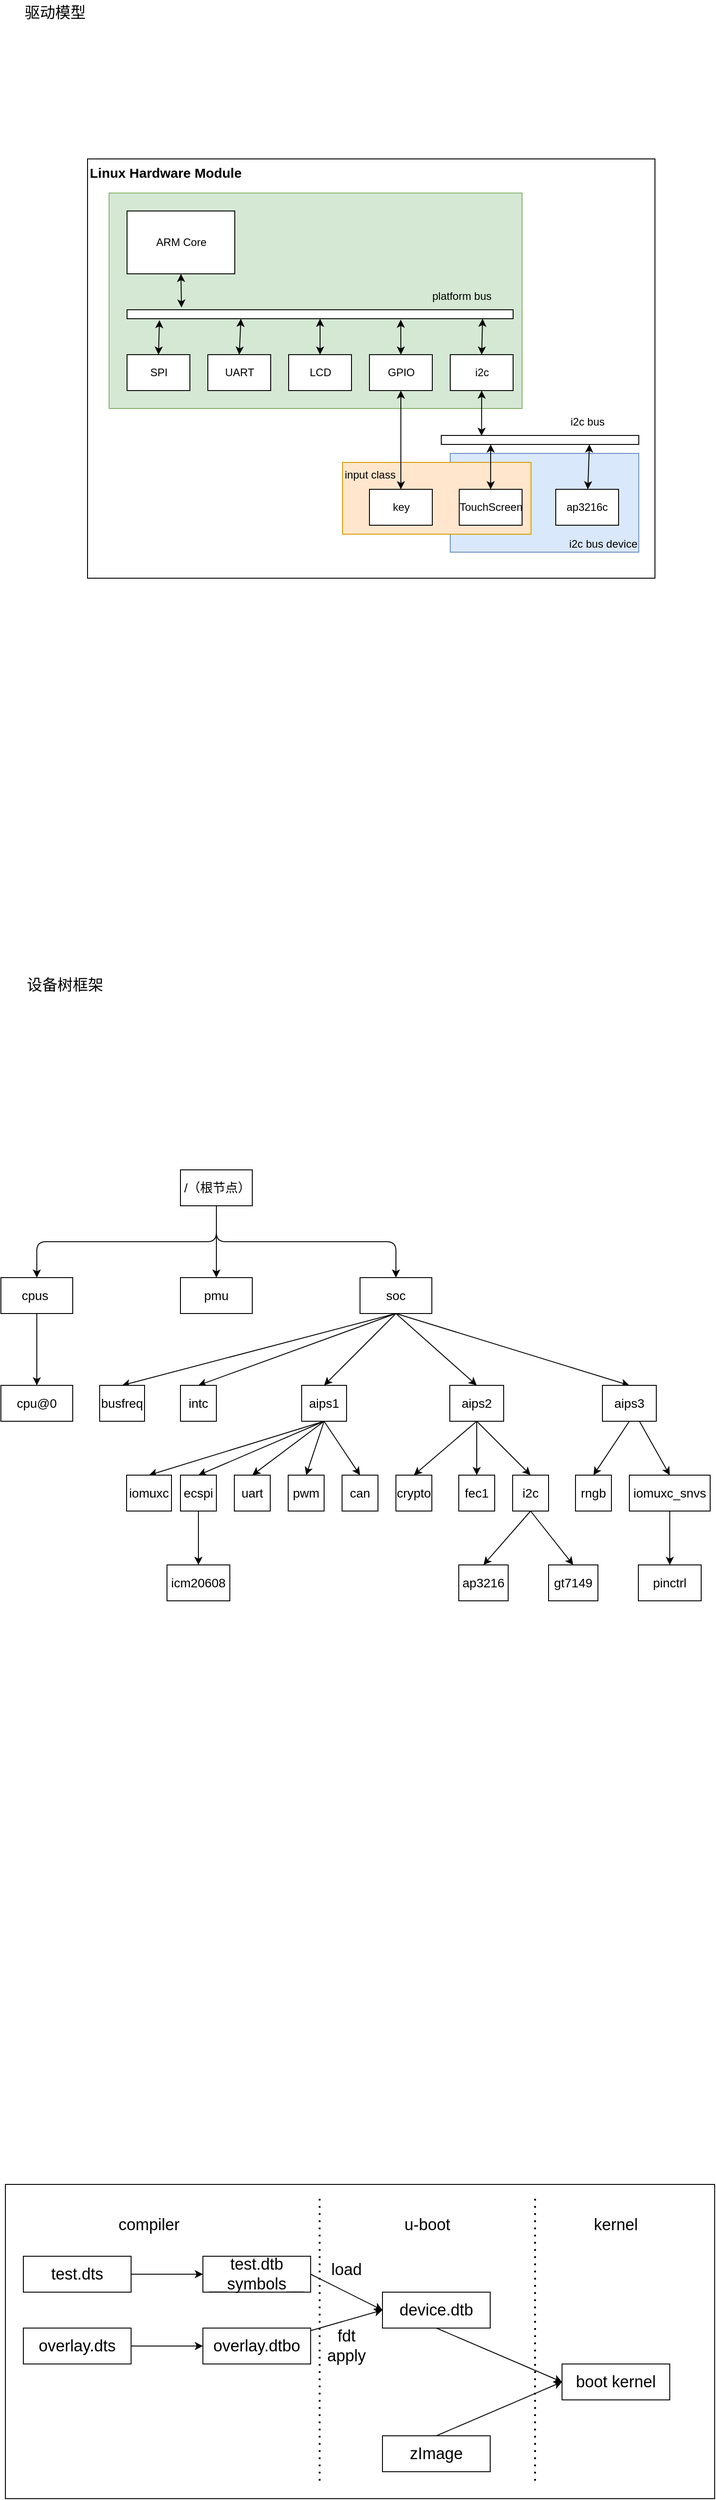 <mxfile>
    <diagram id="PMe3w911ehjpML2P2UXe" name="module">
        <mxGraphModel dx="917" dy="-2854" grid="1" gridSize="10" guides="1" tooltips="1" connect="1" arrows="1" fold="1" page="1" pageScale="1" pageWidth="850" pageHeight="1100" math="0" shadow="0">
            <root>
                <mxCell id="0"/>
                <mxCell id="1" parent="0"/>
                <mxCell id="2" value="Linux Hardware Module" style="rounded=0;whiteSpace=wrap;html=1;align=left;verticalAlign=top;fontSize=15;fontStyle=1" parent="1" vertex="1">
                    <mxGeometry x="116.5" y="3544" width="632" height="467" as="geometry"/>
                </mxCell>
                <mxCell id="3" value="i2c bus device" style="rounded=0;whiteSpace=wrap;html=1;fillColor=#dae8fc;strokeColor=#6c8ebf;align=right;verticalAlign=bottom;" parent="1" vertex="1">
                    <mxGeometry x="520.5" y="3872" width="210" height="110" as="geometry"/>
                </mxCell>
                <mxCell id="4" value="input class" style="rounded=0;whiteSpace=wrap;html=1;fillColor=#ffe6cc;strokeColor=#d79b00;align=left;verticalAlign=top;" parent="1" vertex="1">
                    <mxGeometry x="400.5" y="3882" width="210" height="80" as="geometry"/>
                </mxCell>
                <mxCell id="5" value="" style="rounded=0;whiteSpace=wrap;html=1;fillColor=#d5e8d4;strokeColor=#82b366;" parent="1" vertex="1">
                    <mxGeometry x="140.5" y="3582" width="460" height="240" as="geometry"/>
                </mxCell>
                <mxCell id="6" value="" style="rounded=0;whiteSpace=wrap;html=1;" parent="1" vertex="1">
                    <mxGeometry x="160.5" y="3712" width="430" height="10" as="geometry"/>
                </mxCell>
                <mxCell id="7" style="edgeStyle=none;html=1;exitX=0.5;exitY=1;exitDx=0;exitDy=0;startArrow=classic;startFill=1;entryX=0.141;entryY=-0.244;entryDx=0;entryDy=0;entryPerimeter=0;" parent="1" source="8" target="6" edge="1">
                    <mxGeometry relative="1" as="geometry">
                        <mxPoint x="220.5" y="3712" as="targetPoint"/>
                    </mxGeometry>
                </mxCell>
                <mxCell id="8" value="ARM Core" style="rounded=0;whiteSpace=wrap;html=1;" parent="1" vertex="1">
                    <mxGeometry x="160.5" y="3602" width="120" height="70" as="geometry"/>
                </mxCell>
                <mxCell id="9" style="edgeStyle=none;html=1;exitX=0.5;exitY=0;exitDx=0;exitDy=0;entryX=0.709;entryY=1.1;entryDx=0;entryDy=0;entryPerimeter=0;startArrow=classic;startFill=1;" parent="1" source="11" target="6" edge="1">
                    <mxGeometry relative="1" as="geometry"/>
                </mxCell>
                <mxCell id="10" style="edgeStyle=none;html=1;startArrow=classic;startFill=1;entryX=0.5;entryY=0;entryDx=0;entryDy=0;" parent="1" source="11" target="28" edge="1">
                    <mxGeometry relative="1" as="geometry">
                        <mxPoint x="465.5" y="3832" as="targetPoint"/>
                    </mxGeometry>
                </mxCell>
                <mxCell id="11" value="GPIO" style="rounded=0;whiteSpace=wrap;html=1;" parent="1" vertex="1">
                    <mxGeometry x="430.5" y="3762" width="70" height="40" as="geometry"/>
                </mxCell>
                <mxCell id="12" style="edgeStyle=none;html=1;exitX=0.5;exitY=0;exitDx=0;exitDy=0;entryX=0.921;entryY=1;entryDx=0;entryDy=0;entryPerimeter=0;startArrow=classic;startFill=1;" parent="1" source="14" target="6" edge="1">
                    <mxGeometry relative="1" as="geometry"/>
                </mxCell>
                <mxCell id="13" style="edgeStyle=none;html=1;exitX=0.5;exitY=1;exitDx=0;exitDy=0;entryX=0.204;entryY=0.041;entryDx=0;entryDy=0;entryPerimeter=0;startArrow=classic;startFill=1;" parent="1" source="14" target="16" edge="1">
                    <mxGeometry relative="1" as="geometry"/>
                </mxCell>
                <mxCell id="14" value="i2c" style="rounded=0;whiteSpace=wrap;html=1;" parent="1" vertex="1">
                    <mxGeometry x="520.5" y="3762" width="70" height="40" as="geometry"/>
                </mxCell>
                <mxCell id="15" style="edgeStyle=none;html=1;exitX=0.25;exitY=1;exitDx=0;exitDy=0;startArrow=classic;startFill=1;" parent="1" source="16" target="25" edge="1">
                    <mxGeometry relative="1" as="geometry"/>
                </mxCell>
                <mxCell id="16" value="" style="rounded=0;whiteSpace=wrap;html=1;" parent="1" vertex="1">
                    <mxGeometry x="510.5" y="3852" width="220" height="10" as="geometry"/>
                </mxCell>
                <mxCell id="17" value="platform bus" style="text;html=1;strokeColor=none;fillColor=none;align=center;verticalAlign=middle;whiteSpace=wrap;rounded=0;" parent="1" vertex="1">
                    <mxGeometry x="490.5" y="3682" width="85" height="30" as="geometry"/>
                </mxCell>
                <mxCell id="18" value="i2c bus" style="text;html=1;strokeColor=none;fillColor=none;align=center;verticalAlign=middle;whiteSpace=wrap;rounded=0;" parent="1" vertex="1">
                    <mxGeometry x="630.5" y="3822" width="85" height="30" as="geometry"/>
                </mxCell>
                <mxCell id="19" style="edgeStyle=none;html=1;exitX=0.5;exitY=0;exitDx=0;exitDy=0;entryX=0.295;entryY=1;entryDx=0;entryDy=0;entryPerimeter=0;startArrow=classic;startFill=1;" parent="1" source="20" target="6" edge="1">
                    <mxGeometry relative="1" as="geometry"/>
                </mxCell>
                <mxCell id="20" value="UART" style="rounded=0;whiteSpace=wrap;html=1;" parent="1" vertex="1">
                    <mxGeometry x="250.5" y="3762" width="70" height="40" as="geometry"/>
                </mxCell>
                <mxCell id="21" style="edgeStyle=none;html=1;exitX=0.5;exitY=0;exitDx=0;exitDy=0;entryX=0.5;entryY=1;entryDx=0;entryDy=0;startArrow=classic;startFill=1;" parent="1" source="22" target="6" edge="1">
                    <mxGeometry relative="1" as="geometry"/>
                </mxCell>
                <mxCell id="22" value="LCD" style="rounded=0;whiteSpace=wrap;html=1;" parent="1" vertex="1">
                    <mxGeometry x="340.5" y="3762" width="70" height="40" as="geometry"/>
                </mxCell>
                <mxCell id="23" style="edgeStyle=none;html=1;exitX=0.5;exitY=0;exitDx=0;exitDy=0;entryX=0.084;entryY=1.157;entryDx=0;entryDy=0;entryPerimeter=0;startArrow=classic;startFill=1;" parent="1" source="24" target="6" edge="1">
                    <mxGeometry relative="1" as="geometry"/>
                </mxCell>
                <mxCell id="24" value="SPI" style="rounded=0;whiteSpace=wrap;html=1;" parent="1" vertex="1">
                    <mxGeometry x="160.5" y="3762" width="70" height="40" as="geometry"/>
                </mxCell>
                <mxCell id="25" value="TouchScreen" style="rounded=0;whiteSpace=wrap;html=1;" parent="1" vertex="1">
                    <mxGeometry x="530.5" y="3912" width="70" height="40" as="geometry"/>
                </mxCell>
                <mxCell id="26" style="edgeStyle=none;html=1;entryX=0.75;entryY=1;entryDx=0;entryDy=0;startArrow=classic;startFill=1;" parent="1" source="27" target="16" edge="1">
                    <mxGeometry relative="1" as="geometry"/>
                </mxCell>
                <mxCell id="27" value="ap3216c" style="rounded=0;whiteSpace=wrap;html=1;" parent="1" vertex="1">
                    <mxGeometry x="638" y="3912" width="70" height="40" as="geometry"/>
                </mxCell>
                <mxCell id="28" value="key" style="rounded=0;whiteSpace=wrap;html=1;" parent="1" vertex="1">
                    <mxGeometry x="430.5" y="3912" width="70" height="40" as="geometry"/>
                </mxCell>
                <mxCell id="29" value="驱动模型" style="text;html=1;align=center;verticalAlign=middle;whiteSpace=wrap;rounded=0;fontSize=17;" parent="1" vertex="1">
                    <mxGeometry x="31" y="3367" width="99" height="30" as="geometry"/>
                </mxCell>
                <mxCell id="98" value="" style="rounded=0;whiteSpace=wrap;html=1;fontSize=18;" parent="1" vertex="1">
                    <mxGeometry x="25" y="5800" width="790" height="350" as="geometry"/>
                </mxCell>
                <mxCell id="99" style="edgeStyle=none;html=1;exitX=0.5;exitY=1;exitDx=0;exitDy=0;entryX=0.5;entryY=0;entryDx=0;entryDy=0;fontSize=14;verticalAlign=middle;fontStyle=0;horizontal=1;" parent="1" source="102" target="104" edge="1">
                    <mxGeometry relative="1" as="geometry">
                        <Array as="points">
                            <mxPoint x="260" y="4750"/>
                            <mxPoint x="60" y="4750"/>
                        </Array>
                    </mxGeometry>
                </mxCell>
                <mxCell id="100" style="edgeStyle=none;html=1;exitX=0.5;exitY=1;exitDx=0;exitDy=0;fontSize=14;verticalAlign=middle;fontStyle=0;horizontal=1;" parent="1" source="102" target="111" edge="1">
                    <mxGeometry relative="1" as="geometry"/>
                </mxCell>
                <mxCell id="101" style="edgeStyle=none;html=1;exitX=0.5;exitY=1;exitDx=0;exitDy=0;entryX=0.5;entryY=0;entryDx=0;entryDy=0;fontSize=14;verticalAlign=middle;fontStyle=0;horizontal=1;" parent="1" source="102" target="110" edge="1">
                    <mxGeometry relative="1" as="geometry">
                        <Array as="points">
                            <mxPoint x="260" y="4750"/>
                            <mxPoint x="460" y="4750"/>
                        </Array>
                    </mxGeometry>
                </mxCell>
                <mxCell id="102" value="/（根节点）" style="rounded=0;whiteSpace=wrap;html=1;fontSize=14;align=right;verticalAlign=middle;fontStyle=0;horizontal=1;" parent="1" vertex="1">
                    <mxGeometry x="220" y="4670" width="80" height="40" as="geometry"/>
                </mxCell>
                <mxCell id="103" value="" style="edgeStyle=none;html=1;fontSize=14;verticalAlign=middle;fontStyle=0;horizontal=1;" parent="1" source="104" target="112" edge="1">
                    <mxGeometry relative="1" as="geometry"/>
                </mxCell>
                <mxCell id="104" value="cpus&amp;nbsp;" style="rounded=0;whiteSpace=wrap;html=1;fontSize=14;align=center;verticalAlign=middle;fontStyle=0;horizontal=1;" parent="1" vertex="1">
                    <mxGeometry x="20" y="4790" width="80" height="40" as="geometry"/>
                </mxCell>
                <mxCell id="105" style="edgeStyle=none;html=1;entryX=0.5;entryY=0;entryDx=0;entryDy=0;fontSize=14;exitX=0.5;exitY=1;exitDx=0;exitDy=0;verticalAlign=middle;fontStyle=0;horizontal=1;" parent="1" source="110" target="113" edge="1">
                    <mxGeometry relative="1" as="geometry"/>
                </mxCell>
                <mxCell id="106" style="html=1;entryX=0.5;entryY=0;entryDx=0;entryDy=0;fontSize=14;exitX=0.5;exitY=1;exitDx=0;exitDy=0;verticalAlign=middle;fontStyle=0;horizontal=1;" parent="1" source="110" target="114" edge="1">
                    <mxGeometry relative="1" as="geometry"/>
                </mxCell>
                <mxCell id="107" style="edgeStyle=none;html=1;exitX=0.5;exitY=1;exitDx=0;exitDy=0;entryX=0.5;entryY=0;entryDx=0;entryDy=0;fontSize=14;verticalAlign=middle;fontStyle=0;horizontal=1;" parent="1" source="110" target="120" edge="1">
                    <mxGeometry relative="1" as="geometry"/>
                </mxCell>
                <mxCell id="108" style="edgeStyle=none;html=1;entryX=0.5;entryY=0;entryDx=0;entryDy=0;fontSize=14;exitX=0.5;exitY=1;exitDx=0;exitDy=0;verticalAlign=middle;fontStyle=0;horizontal=1;" parent="1" source="110" target="124" edge="1">
                    <mxGeometry relative="1" as="geometry"/>
                </mxCell>
                <mxCell id="109" style="edgeStyle=none;html=1;exitX=0.5;exitY=1;exitDx=0;exitDy=0;entryX=0.5;entryY=0;entryDx=0;entryDy=0;fontSize=14;verticalAlign=middle;fontStyle=0;horizontal=1;" parent="1" source="110" target="127" edge="1">
                    <mxGeometry relative="1" as="geometry"/>
                </mxCell>
                <mxCell id="110" value="soc" style="rounded=0;whiteSpace=wrap;html=1;fontSize=14;align=center;verticalAlign=middle;fontStyle=0;horizontal=1;" parent="1" vertex="1">
                    <mxGeometry x="420" y="4790" width="80" height="40" as="geometry"/>
                </mxCell>
                <mxCell id="111" value="pmu" style="rounded=0;whiteSpace=wrap;html=1;fontSize=14;align=center;verticalAlign=middle;fontStyle=0;horizontal=1;" parent="1" vertex="1">
                    <mxGeometry x="220" y="4790" width="80" height="40" as="geometry"/>
                </mxCell>
                <mxCell id="112" value="cpu@0&lt;br style=&quot;font-size: 14px;&quot;&gt;" style="rounded=0;whiteSpace=wrap;html=1;fontSize=14;align=center;verticalAlign=middle;fontStyle=0;horizontal=1;" parent="1" vertex="1">
                    <mxGeometry x="20" y="4910" width="80" height="40" as="geometry"/>
                </mxCell>
                <mxCell id="113" value="busfreq" style="rounded=0;whiteSpace=wrap;html=1;fontSize=14;align=center;verticalAlign=middle;fontStyle=0;horizontal=1;" parent="1" vertex="1">
                    <mxGeometry x="130" y="4910" width="50" height="40" as="geometry"/>
                </mxCell>
                <mxCell id="114" value="intc" style="rounded=0;whiteSpace=wrap;html=1;fontSize=14;align=center;verticalAlign=middle;fontStyle=0;horizontal=1;" parent="1" vertex="1">
                    <mxGeometry x="220" y="4910" width="40" height="40" as="geometry"/>
                </mxCell>
                <mxCell id="115" style="edgeStyle=none;html=1;entryX=0.5;entryY=0;entryDx=0;entryDy=0;fontSize=14;exitX=0.5;exitY=1;exitDx=0;exitDy=0;verticalAlign=middle;fontStyle=0;horizontal=1;" parent="1" source="120" target="129" edge="1">
                    <mxGeometry relative="1" as="geometry"/>
                </mxCell>
                <mxCell id="116" style="edgeStyle=none;html=1;exitX=0.5;exitY=1;exitDx=0;exitDy=0;entryX=0.5;entryY=0;entryDx=0;entryDy=0;fontSize=14;verticalAlign=middle;fontStyle=0;horizontal=1;" parent="1" source="120" target="130" edge="1">
                    <mxGeometry relative="1" as="geometry"/>
                </mxCell>
                <mxCell id="117" style="edgeStyle=none;html=1;exitX=0.5;exitY=1;exitDx=0;exitDy=0;entryX=0.5;entryY=0;entryDx=0;entryDy=0;fontSize=14;verticalAlign=middle;fontStyle=0;horizontal=1;" parent="1" source="120" target="133" edge="1">
                    <mxGeometry relative="1" as="geometry"/>
                </mxCell>
                <mxCell id="118" style="edgeStyle=none;html=1;exitX=0.5;exitY=1;exitDx=0;exitDy=0;entryX=0.5;entryY=0;entryDx=0;entryDy=0;fontSize=14;verticalAlign=middle;fontStyle=0;horizontal=1;" parent="1" source="120" target="134" edge="1">
                    <mxGeometry relative="1" as="geometry"/>
                </mxCell>
                <mxCell id="119" style="edgeStyle=none;html=1;exitX=0.5;exitY=1;exitDx=0;exitDy=0;entryX=0.5;entryY=0;entryDx=0;entryDy=0;fontSize=14;verticalAlign=middle;fontStyle=0;horizontal=1;" parent="1" source="120" target="141" edge="1">
                    <mxGeometry relative="1" as="geometry"/>
                </mxCell>
                <mxCell id="120" value="aips1" style="rounded=0;whiteSpace=wrap;html=1;fontSize=14;align=center;verticalAlign=middle;fontStyle=0;horizontal=1;" parent="1" vertex="1">
                    <mxGeometry x="355" y="4910" width="50" height="40" as="geometry"/>
                </mxCell>
                <mxCell id="121" style="edgeStyle=none;html=1;exitX=0.5;exitY=1;exitDx=0;exitDy=0;entryX=0.5;entryY=0;entryDx=0;entryDy=0;fontSize=14;verticalAlign=middle;fontStyle=0;horizontal=1;" parent="1" source="124" target="131" edge="1">
                    <mxGeometry relative="1" as="geometry"/>
                </mxCell>
                <mxCell id="122" style="edgeStyle=none;html=1;entryX=0.5;entryY=0;entryDx=0;entryDy=0;fontSize=14;verticalAlign=middle;fontStyle=0;horizontal=1;" parent="1" target="132" edge="1">
                    <mxGeometry relative="1" as="geometry">
                        <mxPoint x="550" y="4950" as="sourcePoint"/>
                    </mxGeometry>
                </mxCell>
                <mxCell id="123" style="edgeStyle=none;html=1;exitX=0.5;exitY=1;exitDx=0;exitDy=0;entryX=0.5;entryY=0;entryDx=0;entryDy=0;fontSize=14;verticalAlign=middle;fontStyle=0;horizontal=1;" parent="1" source="124" target="137" edge="1">
                    <mxGeometry relative="1" as="geometry"/>
                </mxCell>
                <mxCell id="124" value="aips2" style="rounded=0;whiteSpace=wrap;html=1;fontSize=14;align=center;verticalAlign=middle;fontStyle=0;horizontal=1;" parent="1" vertex="1">
                    <mxGeometry x="520" y="4910" width="60" height="40" as="geometry"/>
                </mxCell>
                <mxCell id="125" style="edgeStyle=none;html=1;exitX=0.5;exitY=1;exitDx=0;exitDy=0;entryX=0.5;entryY=0;entryDx=0;entryDy=0;fontSize=14;verticalAlign=middle;fontStyle=0;horizontal=1;" parent="1" source="127" target="138" edge="1">
                    <mxGeometry relative="1" as="geometry"/>
                </mxCell>
                <mxCell id="126" style="edgeStyle=none;html=1;entryX=0.5;entryY=0;entryDx=0;entryDy=0;fontSize=14;verticalAlign=middle;fontStyle=0;horizontal=1;" parent="1" source="127" target="140" edge="1">
                    <mxGeometry relative="1" as="geometry"/>
                </mxCell>
                <mxCell id="127" value="aips3" style="rounded=0;whiteSpace=wrap;html=1;fontSize=14;align=center;verticalAlign=middle;fontStyle=0;horizontal=1;" parent="1" vertex="1">
                    <mxGeometry x="690" y="4910" width="60" height="40" as="geometry"/>
                </mxCell>
                <mxCell id="128" style="edgeStyle=none;html=1;exitX=0.5;exitY=1;exitDx=0;exitDy=0;entryX=0.5;entryY=0;entryDx=0;entryDy=0;fontSize=14;verticalAlign=middle;fontStyle=0;horizontal=1;" parent="1" source="129" target="142" edge="1">
                    <mxGeometry relative="1" as="geometry"/>
                </mxCell>
                <mxCell id="129" value="ecspi" style="rounded=0;whiteSpace=wrap;html=1;fontSize=14;align=center;verticalAlign=middle;fontStyle=0;horizontal=1;" parent="1" vertex="1">
                    <mxGeometry x="220" y="5010" width="40" height="40" as="geometry"/>
                </mxCell>
                <mxCell id="130" value="uart" style="rounded=0;whiteSpace=wrap;html=1;fontSize=14;align=center;verticalAlign=middle;fontStyle=0;horizontal=1;" parent="1" vertex="1">
                    <mxGeometry x="280" y="5010" width="40" height="40" as="geometry"/>
                </mxCell>
                <mxCell id="131" value="crypto" style="rounded=0;whiteSpace=wrap;html=1;fontSize=14;align=center;verticalAlign=middle;fontStyle=0;horizontal=1;" parent="1" vertex="1">
                    <mxGeometry x="460" y="5010" width="40" height="40" as="geometry"/>
                </mxCell>
                <mxCell id="132" value="fec1" style="rounded=0;whiteSpace=wrap;html=1;fontSize=14;align=center;verticalAlign=middle;fontStyle=0;horizontal=1;" parent="1" vertex="1">
                    <mxGeometry x="530" y="5010" width="40" height="40" as="geometry"/>
                </mxCell>
                <mxCell id="133" value="pwm" style="rounded=0;whiteSpace=wrap;html=1;fontSize=14;align=center;verticalAlign=middle;fontStyle=0;horizontal=1;" parent="1" vertex="1">
                    <mxGeometry x="340" y="5010" width="40" height="40" as="geometry"/>
                </mxCell>
                <mxCell id="134" value="can" style="rounded=0;whiteSpace=wrap;html=1;fontSize=14;align=center;verticalAlign=middle;fontStyle=0;horizontal=1;" parent="1" vertex="1">
                    <mxGeometry x="400" y="5010" width="40" height="40" as="geometry"/>
                </mxCell>
                <mxCell id="135" style="edgeStyle=none;html=1;entryX=0.5;entryY=0;entryDx=0;entryDy=0;fontSize=14;exitX=0.5;exitY=1;exitDx=0;exitDy=0;verticalAlign=middle;fontStyle=0;horizontal=1;" parent="1" source="137" target="144" edge="1">
                    <mxGeometry relative="1" as="geometry"/>
                </mxCell>
                <mxCell id="136" style="edgeStyle=none;html=1;entryX=0.5;entryY=0;entryDx=0;entryDy=0;fontSize=14;exitX=0.5;exitY=1;exitDx=0;exitDy=0;verticalAlign=middle;fontStyle=0;horizontal=1;" parent="1" source="137" target="145" edge="1">
                    <mxGeometry relative="1" as="geometry"/>
                </mxCell>
                <mxCell id="137" value="i2c" style="rounded=0;whiteSpace=wrap;html=1;fontSize=14;align=center;verticalAlign=middle;fontStyle=0;horizontal=1;" parent="1" vertex="1">
                    <mxGeometry x="590" y="5010" width="40" height="40" as="geometry"/>
                </mxCell>
                <mxCell id="138" value="rngb" style="rounded=0;whiteSpace=wrap;html=1;fontSize=14;align=center;verticalAlign=middle;fontStyle=0;horizontal=1;" parent="1" vertex="1">
                    <mxGeometry x="660" y="5010" width="40" height="40" as="geometry"/>
                </mxCell>
                <mxCell id="139" style="edgeStyle=none;html=1;entryX=0.5;entryY=0;entryDx=0;entryDy=0;fontSize=14;verticalAlign=middle;fontStyle=0;horizontal=1;" parent="1" source="140" target="143" edge="1">
                    <mxGeometry relative="1" as="geometry"/>
                </mxCell>
                <mxCell id="140" value="iomuxc_snvs" style="rounded=0;whiteSpace=wrap;html=1;fontSize=14;align=center;verticalAlign=middle;fontStyle=0;horizontal=1;" parent="1" vertex="1">
                    <mxGeometry x="720" y="5010" width="90" height="40" as="geometry"/>
                </mxCell>
                <mxCell id="141" value="iomuxc" style="rounded=0;whiteSpace=wrap;html=1;fontSize=14;align=center;verticalAlign=middle;fontStyle=0;horizontal=1;" parent="1" vertex="1">
                    <mxGeometry x="160" y="5010" width="50" height="40" as="geometry"/>
                </mxCell>
                <mxCell id="142" value="icm20608" style="rounded=0;whiteSpace=wrap;html=1;fontSize=14;align=center;verticalAlign=middle;fontStyle=0;horizontal=1;" parent="1" vertex="1">
                    <mxGeometry x="205" y="5110" width="70" height="40" as="geometry"/>
                </mxCell>
                <mxCell id="143" value="pinctrl" style="rounded=0;whiteSpace=wrap;html=1;fontSize=14;align=center;verticalAlign=middle;fontStyle=0;horizontal=1;" parent="1" vertex="1">
                    <mxGeometry x="730" y="5110" width="70" height="40" as="geometry"/>
                </mxCell>
                <mxCell id="144" value="ap3216" style="rounded=0;whiteSpace=wrap;html=1;fontSize=14;align=center;verticalAlign=middle;fontStyle=0;horizontal=1;" parent="1" vertex="1">
                    <mxGeometry x="530" y="5110" width="55" height="40" as="geometry"/>
                </mxCell>
                <mxCell id="145" value="gt7149" style="rounded=0;whiteSpace=wrap;html=1;fontSize=14;align=center;verticalAlign=middle;fontStyle=0;horizontal=1;" parent="1" vertex="1">
                    <mxGeometry x="630" y="5110" width="55" height="40" as="geometry"/>
                </mxCell>
                <mxCell id="146" style="edgeStyle=none;html=1;entryX=0;entryY=0.5;entryDx=0;entryDy=0;fontSize=18;" parent="1" source="147" target="149" edge="1">
                    <mxGeometry relative="1" as="geometry"/>
                </mxCell>
                <mxCell id="147" value="test.dts" style="rounded=0;whiteSpace=wrap;html=1;fontSize=18;" parent="1" vertex="1">
                    <mxGeometry x="45" y="5880" width="120" height="40" as="geometry"/>
                </mxCell>
                <mxCell id="148" style="edgeStyle=none;html=1;entryX=0;entryY=0.5;entryDx=0;entryDy=0;fontSize=18;exitX=1;exitY=0.5;exitDx=0;exitDy=0;" parent="1" source="149" target="155" edge="1">
                    <mxGeometry relative="1" as="geometry"/>
                </mxCell>
                <mxCell id="149" value="test.dtb&lt;br style=&quot;font-size: 18px;&quot;&gt;__symbols__" style="rounded=0;whiteSpace=wrap;html=1;fontSize=18;" parent="1" vertex="1">
                    <mxGeometry x="245" y="5880" width="120" height="40" as="geometry"/>
                </mxCell>
                <mxCell id="150" style="edgeStyle=none;html=1;fontSize=18;" parent="1" source="151" target="153" edge="1">
                    <mxGeometry relative="1" as="geometry"/>
                </mxCell>
                <mxCell id="151" value="overlay.dts" style="rounded=0;whiteSpace=wrap;html=1;fontSize=18;" parent="1" vertex="1">
                    <mxGeometry x="45" y="5960" width="120" height="40" as="geometry"/>
                </mxCell>
                <mxCell id="152" style="edgeStyle=none;html=1;entryX=0;entryY=0.5;entryDx=0;entryDy=0;fontSize=18;" parent="1" source="153" target="155" edge="1">
                    <mxGeometry relative="1" as="geometry"/>
                </mxCell>
                <mxCell id="153" value="overlay.dtbo" style="rounded=0;whiteSpace=wrap;html=1;fontSize=18;" parent="1" vertex="1">
                    <mxGeometry x="245" y="5960" width="120" height="40" as="geometry"/>
                </mxCell>
                <mxCell id="154" style="edgeStyle=none;html=1;fontSize=18;entryX=0;entryY=0.5;entryDx=0;entryDy=0;exitX=0.5;exitY=1;exitDx=0;exitDy=0;" parent="1" source="155" target="158" edge="1">
                    <mxGeometry relative="1" as="geometry"/>
                </mxCell>
                <mxCell id="155" value="device.dtb" style="rounded=0;whiteSpace=wrap;html=1;fontSize=18;" parent="1" vertex="1">
                    <mxGeometry x="445" y="5920" width="120" height="40" as="geometry"/>
                </mxCell>
                <mxCell id="156" style="edgeStyle=none;html=1;entryX=0;entryY=0.5;entryDx=0;entryDy=0;fontSize=18;exitX=0.5;exitY=0;exitDx=0;exitDy=0;" parent="1" source="157" target="158" edge="1">
                    <mxGeometry relative="1" as="geometry"/>
                </mxCell>
                <mxCell id="157" value="zImage" style="rounded=0;whiteSpace=wrap;html=1;fontSize=18;" parent="1" vertex="1">
                    <mxGeometry x="445" y="6080" width="120" height="40" as="geometry"/>
                </mxCell>
                <mxCell id="158" value="boot kernel" style="rounded=0;whiteSpace=wrap;html=1;fontSize=18;" parent="1" vertex="1">
                    <mxGeometry x="645" y="6000" width="120" height="40" as="geometry"/>
                </mxCell>
                <mxCell id="159" value="load" style="text;html=1;strokeColor=none;fillColor=none;align=center;verticalAlign=middle;whiteSpace=wrap;rounded=0;fontSize=18;" parent="1" vertex="1">
                    <mxGeometry x="375" y="5880" width="60" height="30" as="geometry"/>
                </mxCell>
                <mxCell id="160" value="fdt apply" style="text;html=1;strokeColor=none;fillColor=none;align=center;verticalAlign=middle;whiteSpace=wrap;rounded=0;fontSize=18;" parent="1" vertex="1">
                    <mxGeometry x="375" y="5960" width="60" height="40" as="geometry"/>
                </mxCell>
                <mxCell id="161" value="" style="endArrow=none;dashed=1;html=1;dashPattern=1 3;strokeWidth=2;fontSize=18;" parent="1" edge="1">
                    <mxGeometry width="50" height="50" relative="1" as="geometry">
                        <mxPoint x="375" y="6130" as="sourcePoint"/>
                        <mxPoint x="375" y="5810" as="targetPoint"/>
                    </mxGeometry>
                </mxCell>
                <mxCell id="162" value="" style="endArrow=none;dashed=1;html=1;dashPattern=1 3;strokeWidth=2;fontSize=18;" parent="1" edge="1">
                    <mxGeometry width="50" height="50" relative="1" as="geometry">
                        <mxPoint x="615" y="6130" as="sourcePoint"/>
                        <mxPoint x="615" y="5810" as="targetPoint"/>
                    </mxGeometry>
                </mxCell>
                <mxCell id="163" value="compiler" style="text;html=1;strokeColor=none;fillColor=none;align=center;verticalAlign=middle;whiteSpace=wrap;rounded=0;fontSize=18;" parent="1" vertex="1">
                    <mxGeometry x="155" y="5830" width="60" height="30" as="geometry"/>
                </mxCell>
                <mxCell id="164" value="u-boot" style="text;html=1;strokeColor=none;fillColor=none;align=center;verticalAlign=middle;whiteSpace=wrap;rounded=0;fontSize=18;" parent="1" vertex="1">
                    <mxGeometry x="465" y="5830" width="60" height="30" as="geometry"/>
                </mxCell>
                <mxCell id="165" value="kernel" style="text;html=1;strokeColor=none;fillColor=none;align=center;verticalAlign=middle;whiteSpace=wrap;rounded=0;fontSize=18;" parent="1" vertex="1">
                    <mxGeometry x="675" y="5830" width="60" height="30" as="geometry"/>
                </mxCell>
                <mxCell id="166" value="设备树框架" style="text;html=1;align=center;verticalAlign=middle;whiteSpace=wrap;rounded=0;fontSize=17;" parent="1" vertex="1">
                    <mxGeometry x="41.5" y="4450" width="99" height="30" as="geometry"/>
                </mxCell>
            </root>
        </mxGraphModel>
    </diagram>
    <diagram id="741NFU_lOByMR3ub974F" name="04.gpio">
        <mxGraphModel dx="917" dy="-3954" grid="1" gridSize="10" guides="1" tooltips="1" connect="1" arrows="1" fold="1" page="1" pageScale="1" pageWidth="850" pageHeight="1100" math="0" shadow="0">
            <root>
                <mxCell id="0"/>
                <mxCell id="1" parent="0"/>
                <mxCell id="TUpCZ8GaIIPvFyI9XZyK-1" value="" style="rounded=0;whiteSpace=wrap;html=1;fontSize=16;" parent="1" vertex="1">
                    <mxGeometry x="42.5" y="4648" width="780" height="620" as="geometry"/>
                </mxCell>
                <mxCell id="TUpCZ8GaIIPvFyI9XZyK-2" value="" style="endArrow=none;dashed=1;html=1;" parent="1" edge="1">
                    <mxGeometry width="50" height="50" relative="1" as="geometry">
                        <mxPoint x="52.5" y="4868" as="sourcePoint"/>
                        <mxPoint x="812.5" y="4868" as="targetPoint"/>
                    </mxGeometry>
                </mxCell>
                <mxCell id="TUpCZ8GaIIPvFyI9XZyK-3" value="open/read/write/close" style="rounded=0;whiteSpace=wrap;html=1;" parent="1" vertex="1">
                    <mxGeometry x="132.5" y="4668" width="120" height="40" as="geometry"/>
                </mxCell>
                <mxCell id="TUpCZ8GaIIPvFyI9XZyK-4" value="/dev/ledX" style="rounded=0;whiteSpace=wrap;html=1;" parent="1" vertex="1">
                    <mxGeometry x="132.5" y="4788" width="120" height="40" as="geometry"/>
                </mxCell>
                <mxCell id="TUpCZ8GaIIPvFyI9XZyK-5" value="character" style="rounded=0;whiteSpace=wrap;html=1;" parent="1" vertex="1">
                    <mxGeometry x="132.5" y="4908" width="120" height="40" as="geometry"/>
                </mxCell>
                <mxCell id="TUpCZ8GaIIPvFyI9XZyK-6" style="edgeStyle=none;html=1;entryX=0.5;entryY=0;entryDx=0;entryDy=0;strokeWidth=1;startArrow=none;startFill=0;endArrow=classic;endFill=1;startSize=4;endSize=4;exitX=0.5;exitY=1;exitDx=0;exitDy=0;" parent="1" source="TUpCZ8GaIIPvFyI9XZyK-7" target="TUpCZ8GaIIPvFyI9XZyK-29" edge="1">
                    <mxGeometry relative="1" as="geometry"/>
                </mxCell>
                <mxCell id="TUpCZ8GaIIPvFyI9XZyK-7" value="driver" style="rounded=0;whiteSpace=wrap;html=1;" parent="1" vertex="1">
                    <mxGeometry x="212.5" y="5028" width="120" height="40" as="geometry"/>
                </mxCell>
                <mxCell id="TUpCZ8GaIIPvFyI9XZyK-8" style="edgeStyle=none;html=1;strokeWidth=1;startArrow=none;startFill=0;endArrow=classic;endFill=1;startSize=4;endSize=4;" parent="1" source="TUpCZ8GaIIPvFyI9XZyK-9" target="TUpCZ8GaIIPvFyI9XZyK-32" edge="1">
                    <mxGeometry relative="1" as="geometry"/>
                </mxCell>
                <mxCell id="TUpCZ8GaIIPvFyI9XZyK-9" value="deivce" style="rounded=0;whiteSpace=wrap;html=1;" parent="1" vertex="1">
                    <mxGeometry x="632.5" y="5028" width="120" height="40" as="geometry"/>
                </mxCell>
                <mxCell id="TUpCZ8GaIIPvFyI9XZyK-10" value="class" style="rounded=0;whiteSpace=wrap;html=1;" parent="1" vertex="1">
                    <mxGeometry x="292.5" y="4908" width="120" height="40" as="geometry"/>
                </mxCell>
                <mxCell id="TUpCZ8GaIIPvFyI9XZyK-11" value="platform&amp;nbsp; bus" style="text;html=1;strokeColor=none;fillColor=none;align=center;verticalAlign=middle;whiteSpace=wrap;rounded=0;fontSize=16;horizontal=1;" parent="1" vertex="1">
                    <mxGeometry x="472.5" y="4908" width="80" height="40" as="geometry"/>
                </mxCell>
                <mxCell id="TUpCZ8GaIIPvFyI9XZyK-12" value="device tree" style="rounded=0;whiteSpace=wrap;html=1;" parent="1" vertex="1">
                    <mxGeometry x="632.5" y="4908" width="120" height="40" as="geometry"/>
                </mxCell>
                <mxCell id="TUpCZ8GaIIPvFyI9XZyK-13" value="/proc/deivce-tree/[node]" style="rounded=0;whiteSpace=wrap;html=1;" parent="1" vertex="1">
                    <mxGeometry x="622.5" y="4788" width="140" height="40" as="geometry"/>
                </mxCell>
                <mxCell id="TUpCZ8GaIIPvFyI9XZyK-14" value="/sys/class/gpio/*" style="rounded=0;whiteSpace=wrap;html=1;" parent="1" vertex="1">
                    <mxGeometry x="292.5" y="4788" width="120" height="40" as="geometry"/>
                </mxCell>
                <mxCell id="TUpCZ8GaIIPvFyI9XZyK-15" value="/sys/bus/platform/devices/ledX&lt;br&gt;/sys/device/platform/ledX" style="rounded=0;whiteSpace=wrap;html=1;" parent="1" vertex="1">
                    <mxGeometry x="422.5" y="4788" width="180" height="40" as="geometry"/>
                </mxCell>
                <mxCell id="TUpCZ8GaIIPvFyI9XZyK-16" value="" style="shape=flexArrow;endArrow=classic;startArrow=classic;html=1;endSize=4;startSize=4;strokeWidth=1;width=6;" parent="1" source="TUpCZ8GaIIPvFyI9XZyK-4" edge="1">
                    <mxGeometry width="100" height="100" relative="1" as="geometry">
                        <mxPoint x="92.5" y="4808" as="sourcePoint"/>
                        <mxPoint x="192.5" y="4708" as="targetPoint"/>
                    </mxGeometry>
                </mxCell>
                <mxCell id="TUpCZ8GaIIPvFyI9XZyK-17" value="" style="shape=flexArrow;endArrow=classic;startArrow=classic;html=1;endSize=4;startSize=4;strokeWidth=1;width=6;" parent="1" edge="1">
                    <mxGeometry width="100" height="100" relative="1" as="geometry">
                        <mxPoint x="192" y="4908" as="sourcePoint"/>
                        <mxPoint x="192" y="4828" as="targetPoint"/>
                    </mxGeometry>
                </mxCell>
                <mxCell id="TUpCZ8GaIIPvFyI9XZyK-18" value="" style="shape=flexArrow;endArrow=classic;startArrow=classic;html=1;endSize=4;startSize=4;strokeWidth=1;width=6;" parent="1" edge="1">
                    <mxGeometry width="100" height="100" relative="1" as="geometry">
                        <mxPoint x="352" y="4908" as="sourcePoint"/>
                        <mxPoint x="352" y="4828" as="targetPoint"/>
                    </mxGeometry>
                </mxCell>
                <mxCell id="TUpCZ8GaIIPvFyI9XZyK-19" value="" style="shape=flexArrow;endArrow=classic;startArrow=classic;html=1;endSize=4;startSize=4;strokeWidth=1;width=6;" parent="1" edge="1">
                    <mxGeometry width="100" height="100" relative="1" as="geometry">
                        <mxPoint x="512" y="4908" as="sourcePoint"/>
                        <mxPoint x="512" y="4828" as="targetPoint"/>
                    </mxGeometry>
                </mxCell>
                <mxCell id="TUpCZ8GaIIPvFyI9XZyK-20" value="" style="shape=flexArrow;endArrow=classic;startArrow=classic;html=1;endSize=4;startSize=4;strokeWidth=1;width=6;" parent="1" edge="1">
                    <mxGeometry width="100" height="100" relative="1" as="geometry">
                        <mxPoint x="692" y="4908" as="sourcePoint"/>
                        <mxPoint x="692" y="4828" as="targetPoint"/>
                    </mxGeometry>
                </mxCell>
                <mxCell id="TUpCZ8GaIIPvFyI9XZyK-21" value="" style="endArrow=classic;html=1;strokeWidth=1;startSize=4;endSize=4;exitX=0.5;exitY=1;exitDx=0;exitDy=0;" parent="1" source="TUpCZ8GaIIPvFyI9XZyK-12" target="TUpCZ8GaIIPvFyI9XZyK-9" edge="1">
                    <mxGeometry width="50" height="50" relative="1" as="geometry">
                        <mxPoint x="462.5" y="4978" as="sourcePoint"/>
                        <mxPoint x="702.5" y="4968" as="targetPoint"/>
                    </mxGeometry>
                </mxCell>
                <mxCell id="TUpCZ8GaIIPvFyI9XZyK-22" value="" style="endArrow=none;dashed=1;html=1;" parent="1" edge="1">
                    <mxGeometry width="50" height="50" relative="1" as="geometry">
                        <mxPoint x="52.5" y="5178" as="sourcePoint"/>
                        <mxPoint x="812.5" y="5178" as="targetPoint"/>
                    </mxGeometry>
                </mxCell>
                <mxCell id="TUpCZ8GaIIPvFyI9XZyK-23" value="应用层" style="text;html=1;strokeColor=none;fillColor=none;align=center;verticalAlign=middle;whiteSpace=wrap;rounded=0;fontSize=14;" parent="1" vertex="1">
                    <mxGeometry x="52.5" y="4768" width="60" height="30" as="geometry"/>
                </mxCell>
                <mxCell id="TUpCZ8GaIIPvFyI9XZyK-24" value="内核层" style="text;html=1;strokeColor=none;fillColor=none;align=center;verticalAlign=middle;whiteSpace=wrap;rounded=0;fontSize=14;" parent="1" vertex="1">
                    <mxGeometry x="52.5" y="4978" width="60" height="30" as="geometry"/>
                </mxCell>
                <mxCell id="TUpCZ8GaIIPvFyI9XZyK-25" value="GPIO字符驱动框架" style="text;html=1;strokeColor=none;fillColor=none;align=center;verticalAlign=middle;whiteSpace=wrap;rounded=0;fontSize=14;" parent="1" vertex="1">
                    <mxGeometry x="512.5" y="4668" width="160" height="60" as="geometry"/>
                </mxCell>
                <mxCell id="TUpCZ8GaIIPvFyI9XZyK-26" value="" style="endArrow=classic;html=1;strokeWidth=1;startSize=4;endSize=4;entryX=0.5;entryY=1;entryDx=0;entryDy=0;exitX=0.5;exitY=0;exitDx=0;exitDy=0;" parent="1" source="TUpCZ8GaIIPvFyI9XZyK-7" target="TUpCZ8GaIIPvFyI9XZyK-5" edge="1">
                    <mxGeometry width="50" height="50" relative="1" as="geometry">
                        <mxPoint x="342.5" y="5018" as="sourcePoint"/>
                        <mxPoint x="392.5" y="4968" as="targetPoint"/>
                    </mxGeometry>
                </mxCell>
                <mxCell id="TUpCZ8GaIIPvFyI9XZyK-27" value="" style="endArrow=classic;html=1;strokeWidth=1;startSize=4;endSize=4;entryX=0.5;entryY=1;entryDx=0;entryDy=0;" parent="1" target="TUpCZ8GaIIPvFyI9XZyK-10" edge="1">
                    <mxGeometry width="50" height="50" relative="1" as="geometry">
                        <mxPoint x="272.5" y="5028" as="sourcePoint"/>
                        <mxPoint x="322.5" y="4978" as="targetPoint"/>
                    </mxGeometry>
                </mxCell>
                <mxCell id="TUpCZ8GaIIPvFyI9XZyK-28" style="edgeStyle=none;html=1;entryX=0.5;entryY=0;entryDx=0;entryDy=0;strokeWidth=1;startArrow=none;startFill=0;endArrow=classic;endFill=1;startSize=4;endSize=4;" parent="1" source="TUpCZ8GaIIPvFyI9XZyK-29" target="TUpCZ8GaIIPvFyI9XZyK-30" edge="1">
                    <mxGeometry relative="1" as="geometry"/>
                </mxCell>
                <mxCell id="TUpCZ8GaIIPvFyI9XZyK-29" value="gpiod" style="rounded=0;whiteSpace=wrap;html=1;" parent="1" vertex="1">
                    <mxGeometry x="212.5" y="5108" width="120" height="40" as="geometry"/>
                </mxCell>
                <mxCell id="TUpCZ8GaIIPvFyI9XZyK-30" value="hardware(led, beep...）" style="rounded=0;whiteSpace=wrap;html=1;" parent="1" vertex="1">
                    <mxGeometry x="402.5" y="5213" width="120" height="40" as="geometry"/>
                </mxCell>
                <mxCell id="TUpCZ8GaIIPvFyI9XZyK-31" value="物理层" style="text;html=1;strokeColor=none;fillColor=none;align=center;verticalAlign=middle;whiteSpace=wrap;rounded=0;fontSize=14;" parent="1" vertex="1">
                    <mxGeometry x="52.5" y="5218" width="60" height="30" as="geometry"/>
                </mxCell>
                <mxCell id="TUpCZ8GaIIPvFyI9XZyK-32" value="pinctrl" style="rounded=0;whiteSpace=wrap;html=1;" parent="1" vertex="1">
                    <mxGeometry x="632.5" y="5108" width="120" height="40" as="geometry"/>
                </mxCell>
                <mxCell id="TUpCZ8GaIIPvFyI9XZyK-33" value="" style="endArrow=classic;html=1;strokeWidth=1;startSize=4;endSize=4;exitX=0.5;exitY=1;exitDx=0;exitDy=0;entryX=0.5;entryY=0;entryDx=0;entryDy=0;" parent="1" source="TUpCZ8GaIIPvFyI9XZyK-32" target="TUpCZ8GaIIPvFyI9XZyK-30" edge="1">
                    <mxGeometry width="50" height="50" relative="1" as="geometry">
                        <mxPoint x="682.5" y="5253" as="sourcePoint"/>
                        <mxPoint x="732.5" y="5203" as="targetPoint"/>
                    </mxGeometry>
                </mxCell>
                <mxCell id="TUpCZ8GaIIPvFyI9XZyK-34" value="" style="shape=flexArrow;endArrow=none;startArrow=block;html=1;strokeWidth=1;fontSize=13;startSize=4;endSize=4;width=12;startFill=0;endFill=0;" parent="1" edge="1">
                    <mxGeometry width="100" height="100" relative="1" as="geometry">
                        <mxPoint x="512.5" y="5148" as="sourcePoint"/>
                        <mxPoint x="512.5" y="4948" as="targetPoint"/>
                    </mxGeometry>
                </mxCell>
                <mxCell id="TUpCZ8GaIIPvFyI9XZyK-35" value="" style="shape=flexArrow;endArrow=classic;startArrow=classic;html=1;strokeWidth=1;fontSize=13;startSize=4;endSize=4;width=7;" parent="1" edge="1">
                    <mxGeometry width="100" height="100" relative="1" as="geometry">
                        <mxPoint x="332.5" y="5048" as="sourcePoint"/>
                        <mxPoint x="502.5" y="5028" as="targetPoint"/>
                    </mxGeometry>
                </mxCell>
                <mxCell id="TUpCZ8GaIIPvFyI9XZyK-36" value="" style="shape=flexArrow;endArrow=classic;startArrow=classic;html=1;strokeWidth=1;fontSize=13;startSize=4;endSize=4;entryX=0;entryY=0.5;entryDx=0;entryDy=0;width=7;" parent="1" target="TUpCZ8GaIIPvFyI9XZyK-9" edge="1">
                    <mxGeometry width="100" height="100" relative="1" as="geometry">
                        <mxPoint x="522.5" y="5028" as="sourcePoint"/>
                        <mxPoint x="622.5" y="5008" as="targetPoint"/>
                    </mxGeometry>
                </mxCell>
                <mxCell id="TUpCZ8GaIIPvFyI9XZyK-37" value="GPIO驱动框架" style="text;html=1;align=center;verticalAlign=middle;whiteSpace=wrap;rounded=0;fontSize=20;" parent="1" vertex="1">
                    <mxGeometry x="31" y="4474" width="170.5" height="82" as="geometry"/>
                </mxCell>
            </root>
        </mxGraphModel>
    </diagram>
    <diagram id="-EHDi5oS2cwSGouGw1EI" name="05.input">
        <mxGraphModel dx="917" dy="-12754" grid="1" gridSize="10" guides="1" tooltips="1" connect="1" arrows="1" fold="1" page="1" pageScale="1" pageWidth="850" pageHeight="1100" math="0" shadow="0">
            <root>
                <mxCell id="0"/>
                <mxCell id="1" parent="0"/>
                <mxCell id="i5q-g1KALTNWNUY4G1AL-1" value="" style="rounded=0;whiteSpace=wrap;html=1;dashed=1;" parent="1" vertex="1">
                    <mxGeometry x="101" y="13568" width="618" height="271" as="geometry"/>
                </mxCell>
                <mxCell id="i5q-g1KALTNWNUY4G1AL-2" value="按键" style="rounded=0;whiteSpace=wrap;html=1;" parent="1" vertex="1">
                    <mxGeometry x="128" y="13651" width="120" height="30" as="geometry"/>
                </mxCell>
                <mxCell id="i5q-g1KALTNWNUY4G1AL-3" value="硬件输入设备" style="text;html=1;strokeColor=none;fillColor=none;align=center;verticalAlign=middle;whiteSpace=wrap;rounded=0;" parent="1" vertex="1">
                    <mxGeometry x="148" y="13611" width="80" height="30" as="geometry"/>
                </mxCell>
                <mxCell id="i5q-g1KALTNWNUY4G1AL-4" style="edgeStyle=none;html=1;entryX=0;entryY=0.5;entryDx=0;entryDy=0;" parent="1" source="i5q-g1KALTNWNUY4G1AL-5" target="i5q-g1KALTNWNUY4G1AL-11" edge="1">
                    <mxGeometry relative="1" as="geometry"/>
                </mxCell>
                <mxCell id="i5q-g1KALTNWNUY4G1AL-5" value="键盘/鼠标" style="rounded=0;whiteSpace=wrap;html=1;" parent="1" vertex="1">
                    <mxGeometry x="128" y="13701" width="120" height="30" as="geometry"/>
                </mxCell>
                <mxCell id="i5q-g1KALTNWNUY4G1AL-6" style="edgeStyle=none;html=1;" parent="1" source="i5q-g1KALTNWNUY4G1AL-7" target="i5q-g1KALTNWNUY4G1AL-13" edge="1">
                    <mxGeometry relative="1" as="geometry"/>
                </mxCell>
                <mxCell id="i5q-g1KALTNWNUY4G1AL-7" value="触摸屏" style="rounded=0;whiteSpace=wrap;html=1;" parent="1" vertex="1">
                    <mxGeometry x="128" y="13751" width="120" height="30" as="geometry"/>
                </mxCell>
                <mxCell id="i5q-g1KALTNWNUY4G1AL-8" style="edgeStyle=none;html=1;exitX=1;exitY=0.5;exitDx=0;exitDy=0;entryX=0.004;entryY=0.584;entryDx=0;entryDy=0;entryPerimeter=0;" parent="1" source="i5q-g1KALTNWNUY4G1AL-9" target="i5q-g1KALTNWNUY4G1AL-15" edge="1">
                    <mxGeometry relative="1" as="geometry"/>
                </mxCell>
                <mxCell id="i5q-g1KALTNWNUY4G1AL-9" value="GPIO" style="rounded=0;whiteSpace=wrap;html=1;" parent="1" vertex="1">
                    <mxGeometry x="288" y="13651" width="120" height="30" as="geometry"/>
                </mxCell>
                <mxCell id="i5q-g1KALTNWNUY4G1AL-10" style="edgeStyle=none;html=1;" parent="1" source="i5q-g1KALTNWNUY4G1AL-11" edge="1">
                    <mxGeometry relative="1" as="geometry">
                        <mxPoint x="438" y="13716" as="targetPoint"/>
                    </mxGeometry>
                </mxCell>
                <mxCell id="i5q-g1KALTNWNUY4G1AL-11" value="USB" style="rounded=0;whiteSpace=wrap;html=1;" parent="1" vertex="1">
                    <mxGeometry x="288" y="13701" width="120" height="30" as="geometry"/>
                </mxCell>
                <mxCell id="i5q-g1KALTNWNUY4G1AL-12" style="edgeStyle=none;html=1;entryX=0;entryY=0.5;entryDx=0;entryDy=0;exitX=1;exitY=0.5;exitDx=0;exitDy=0;" parent="1" source="i5q-g1KALTNWNUY4G1AL-13" target="i5q-g1KALTNWNUY4G1AL-15" edge="1">
                    <mxGeometry relative="1" as="geometry"/>
                </mxCell>
                <mxCell id="i5q-g1KALTNWNUY4G1AL-13" value="I2C" style="rounded=0;whiteSpace=wrap;html=1;" parent="1" vertex="1">
                    <mxGeometry x="288" y="13751" width="120" height="30" as="geometry"/>
                </mxCell>
                <mxCell id="i5q-g1KALTNWNUY4G1AL-14" style="edgeStyle=none;html=1;exitX=1;exitY=0.5;exitDx=0;exitDy=0;entryX=0;entryY=0.5;entryDx=0;entryDy=0;" parent="1" source="i5q-g1KALTNWNUY4G1AL-15" target="i5q-g1KALTNWNUY4G1AL-19" edge="1">
                    <mxGeometry relative="1" as="geometry"/>
                </mxCell>
                <mxCell id="i5q-g1KALTNWNUY4G1AL-15" value="设备驱动" style="rounded=0;whiteSpace=wrap;html=1;" parent="1" vertex="1">
                    <mxGeometry x="438" y="13701" width="120" height="30" as="geometry"/>
                </mxCell>
                <mxCell id="i5q-g1KALTNWNUY4G1AL-16" value="" style="endArrow=none;dashed=1;html=1;dashPattern=1 3;strokeWidth=2;entryX=0.269;entryY=0.007;entryDx=0;entryDy=0;entryPerimeter=0;" parent="1" target="i5q-g1KALTNWNUY4G1AL-1" edge="1">
                    <mxGeometry width="50" height="50" relative="1" as="geometry">
                        <mxPoint x="267" y="13837" as="sourcePoint"/>
                        <mxPoint x="268" y="13611" as="targetPoint"/>
                    </mxGeometry>
                </mxCell>
                <mxCell id="i5q-g1KALTNWNUY4G1AL-17" value="内核空间" style="text;html=1;strokeColor=none;fillColor=none;align=center;verticalAlign=middle;whiteSpace=wrap;rounded=0;" parent="1" vertex="1">
                    <mxGeometry x="368" y="13611" width="80" height="30" as="geometry"/>
                </mxCell>
                <mxCell id="i5q-g1KALTNWNUY4G1AL-18" style="edgeStyle=none;html=1;" parent="1" source="i5q-g1KALTNWNUY4G1AL-19" target="i5q-g1KALTNWNUY4G1AL-20" edge="1">
                    <mxGeometry relative="1" as="geometry"/>
                </mxCell>
                <mxCell id="i5q-g1KALTNWNUY4G1AL-19" value="input/eventX设备" style="rounded=0;whiteSpace=wrap;html=1;" parent="1" vertex="1">
                    <mxGeometry x="598" y="13701" width="100" height="30" as="geometry"/>
                </mxCell>
                <mxCell id="i5q-g1KALTNWNUY4G1AL-20" value="应用访问" style="rounded=0;whiteSpace=wrap;html=1;" parent="1" vertex="1">
                    <mxGeometry x="598" y="13651" width="100" height="30" as="geometry"/>
                </mxCell>
                <mxCell id="i5q-g1KALTNWNUY4G1AL-21" value="" style="endArrow=none;dashed=1;html=1;dashPattern=1 3;strokeWidth=2;exitX=0.772;exitY=0.997;exitDx=0;exitDy=0;exitPerimeter=0;" parent="1" source="i5q-g1KALTNWNUY4G1AL-1" edge="1">
                    <mxGeometry width="50" height="50" relative="1" as="geometry">
                        <mxPoint x="578" y="13821" as="sourcePoint"/>
                        <mxPoint x="578" y="13571" as="targetPoint"/>
                    </mxGeometry>
                </mxCell>
                <mxCell id="i5q-g1KALTNWNUY4G1AL-22" value="" style="endArrow=classic;html=1;exitX=1;exitY=0.5;exitDx=0;exitDy=0;entryX=0;entryY=0.5;entryDx=0;entryDy=0;" parent="1" source="i5q-g1KALTNWNUY4G1AL-2" target="i5q-g1KALTNWNUY4G1AL-9" edge="1">
                    <mxGeometry width="50" height="50" relative="1" as="geometry">
                        <mxPoint x="438" y="13911" as="sourcePoint"/>
                        <mxPoint x="488" y="13861" as="targetPoint"/>
                    </mxGeometry>
                </mxCell>
                <mxCell id="i5q-g1KALTNWNUY4G1AL-23" value="用户空间" style="text;html=1;strokeColor=none;fillColor=none;align=center;verticalAlign=middle;whiteSpace=wrap;rounded=0;" parent="1" vertex="1">
                    <mxGeometry x="608" y="13607" width="80" height="30" as="geometry"/>
                </mxCell>
                <mxCell id="i5q-g1KALTNWNUY4G1AL-24" value="Input子系统框架" style="text;html=1;strokeColor=none;fillColor=none;align=center;verticalAlign=middle;whiteSpace=wrap;rounded=0;" parent="1" vertex="1">
                    <mxGeometry x="108" y="13577" width="110" height="30" as="geometry"/>
                </mxCell>
                <mxCell id="i5q-g1KALTNWNUY4G1AL-25" value="input驱动框架" style="text;html=1;align=center;verticalAlign=middle;whiteSpace=wrap;rounded=0;fontSize=20;" parent="1" vertex="1">
                    <mxGeometry x="31" y="13262" width="170.5" height="82" as="geometry"/>
                </mxCell>
            </root>
        </mxGraphModel>
    </diagram>
    <diagram id="e8nqeEjZPLydUAwhc5Cb" name="07.i2c">
        <mxGraphModel dx="917" dy="-5054" grid="1" gridSize="10" guides="1" tooltips="1" connect="1" arrows="1" fold="1" page="1" pageScale="1" pageWidth="850" pageHeight="1100" math="0" shadow="0">
            <root>
                <mxCell id="0"/>
                <mxCell id="1" parent="0"/>
                <mxCell id="pyBZLqyqYAhqXGvSIkKt-1" value="" style="rounded=0;whiteSpace=wrap;html=1;fillColor=#dae8fc;strokeColor=#6c8ebf;" parent="1" vertex="1">
                    <mxGeometry x="159" y="6052" width="408" height="269" as="geometry"/>
                </mxCell>
                <mxCell id="pyBZLqyqYAhqXGvSIkKt-2" value="&lt;br&gt;&lt;br&gt;&lt;span style=&quot;background-color: initial;&quot;&gt;&lt;br&gt;&lt;div style=&quot;&quot;&gt;&lt;span style=&quot;background-color: initial;&quot;&gt;ap3216&lt;/span&gt;&lt;/div&gt;&lt;/span&gt;" style="rounded=0;whiteSpace=wrap;html=1;align=left;verticalAlign=bottom;" parent="1" vertex="1">
                    <mxGeometry x="179" y="6216" width="107" height="72" as="geometry"/>
                </mxCell>
                <mxCell id="pyBZLqyqYAhqXGvSIkKt-3" value="" style="rounded=0;whiteSpace=wrap;html=1;fillColor=#dae8fc;strokeColor=#6c8ebf;" parent="1" vertex="1">
                    <mxGeometry x="159" y="5725" width="406" height="272" as="geometry"/>
                </mxCell>
                <mxCell id="pyBZLqyqYAhqXGvSIkKt-4" value="I2C Module" style="rounded=0;whiteSpace=wrap;html=1;" parent="1" vertex="1">
                    <mxGeometry x="245" y="5737" width="80" height="30" as="geometry"/>
                </mxCell>
                <mxCell id="pyBZLqyqYAhqXGvSIkKt-5" value="AP3216" style="rounded=0;whiteSpace=wrap;html=1;" parent="1" vertex="1">
                    <mxGeometry x="212" y="5943" width="60" height="30" as="geometry"/>
                </mxCell>
                <mxCell id="pyBZLqyqYAhqXGvSIkKt-6" value="..." style="rounded=0;whiteSpace=wrap;html=1;" parent="1" vertex="1">
                    <mxGeometry x="321.5" y="5943" width="60" height="30" as="geometry"/>
                </mxCell>
                <mxCell id="pyBZLqyqYAhqXGvSIkKt-7" value="PCF8563" style="rounded=0;whiteSpace=wrap;html=1;" parent="1" vertex="1">
                    <mxGeometry x="428" y="5943" width="60" height="30" as="geometry"/>
                </mxCell>
                <mxCell id="pyBZLqyqYAhqXGvSIkKt-8" value="" style="shape=flexArrow;endArrow=classic;html=1;" parent="1" edge="1">
                    <mxGeometry width="50" height="50" relative="1" as="geometry">
                        <mxPoint x="545" y="5847" as="sourcePoint"/>
                        <mxPoint x="180" y="5847" as="targetPoint"/>
                    </mxGeometry>
                </mxCell>
                <mxCell id="pyBZLqyqYAhqXGvSIkKt-9" value="" style="shape=flexArrow;endArrow=classic;startArrow=classic;html=1;fillColor=#fff2cc;strokeColor=#d6b656;" parent="1" edge="1">
                    <mxGeometry width="100" height="100" relative="1" as="geometry">
                        <mxPoint x="285" y="5837" as="sourcePoint"/>
                        <mxPoint x="284.66" y="5767" as="targetPoint"/>
                    </mxGeometry>
                </mxCell>
                <mxCell id="pyBZLqyqYAhqXGvSIkKt-10" value="" style="shape=flexArrow;endArrow=classic;startArrow=classic;html=1;exitX=0.5;exitY=0;exitDx=0;exitDy=0;fillColor=#fff2cc;strokeColor=#d6b656;" parent="1" edge="1">
                    <mxGeometry width="100" height="100" relative="1" as="geometry">
                        <mxPoint x="243.0" y="5943" as="sourcePoint"/>
                        <mxPoint x="243.0" y="5853" as="targetPoint"/>
                    </mxGeometry>
                </mxCell>
                <mxCell id="pyBZLqyqYAhqXGvSIkKt-11" value="" style="shape=flexArrow;endArrow=classic;startArrow=classic;html=1;exitX=0.5;exitY=0;exitDx=0;exitDy=0;fillColor=#fff2cc;strokeColor=#d6b656;" parent="1" edge="1">
                    <mxGeometry width="100" height="100" relative="1" as="geometry">
                        <mxPoint x="459.0" y="5943" as="sourcePoint"/>
                        <mxPoint x="459.0" y="5853" as="targetPoint"/>
                    </mxGeometry>
                </mxCell>
                <mxCell id="pyBZLqyqYAhqXGvSIkKt-12" value="" style="shape=flexArrow;endArrow=classic;startArrow=classic;html=1;exitX=0.5;exitY=0;exitDx=0;exitDy=0;fillColor=#fff2cc;strokeColor=#d6b656;" parent="1" edge="1">
                    <mxGeometry width="100" height="100" relative="1" as="geometry">
                        <mxPoint x="351.08" y="5943" as="sourcePoint"/>
                        <mxPoint x="351.08" y="5853" as="targetPoint"/>
                    </mxGeometry>
                </mxCell>
                <mxCell id="pyBZLqyqYAhqXGvSIkKt-13" value="I2C Adapter" style="rounded=0;whiteSpace=wrap;html=1;" parent="1" vertex="1">
                    <mxGeometry x="245" y="6077" width="80" height="30" as="geometry"/>
                </mxCell>
                <mxCell id="pyBZLqyqYAhqXGvSIkKt-14" value="Client" style="rounded=0;whiteSpace=wrap;html=1;" parent="1" vertex="1">
                    <mxGeometry x="189" y="6233.5" width="36" height="23" as="geometry"/>
                </mxCell>
                <mxCell id="pyBZLqyqYAhqXGvSIkKt-15" value="" style="shape=flexArrow;endArrow=classic;html=1;" parent="1" edge="1">
                    <mxGeometry width="50" height="50" relative="1" as="geometry">
                        <mxPoint x="545" y="6187" as="sourcePoint"/>
                        <mxPoint x="180" y="6187" as="targetPoint"/>
                    </mxGeometry>
                </mxCell>
                <mxCell id="pyBZLqyqYAhqXGvSIkKt-16" value="" style="shape=flexArrow;endArrow=classic;startArrow=classic;html=1;fillColor=#fff2cc;strokeColor=#d6b656;" parent="1" edge="1">
                    <mxGeometry width="100" height="100" relative="1" as="geometry">
                        <mxPoint x="285" y="6177" as="sourcePoint"/>
                        <mxPoint x="284.66" y="6107" as="targetPoint"/>
                    </mxGeometry>
                </mxCell>
                <mxCell id="pyBZLqyqYAhqXGvSIkKt-17" value="Driver" style="rounded=0;whiteSpace=wrap;html=1;" parent="1" vertex="1">
                    <mxGeometry x="238" y="6234.5" width="37" height="22" as="geometry"/>
                </mxCell>
                <mxCell id="pyBZLqyqYAhqXGvSIkKt-18" value="" style="endArrow=none;html=1;exitX=0.5;exitY=0;exitDx=0;exitDy=0;startArrow=classic;startFill=1;endFill=0;" parent="1" source="pyBZLqyqYAhqXGvSIkKt-14" edge="1">
                    <mxGeometry width="50" height="50" relative="1" as="geometry">
                        <mxPoint x="340" y="6203" as="sourcePoint"/>
                        <mxPoint x="231" y="6193" as="targetPoint"/>
                    </mxGeometry>
                </mxCell>
                <mxCell id="pyBZLqyqYAhqXGvSIkKt-19" value="" style="endArrow=none;html=1;startArrow=classic;startFill=1;endFill=0;exitX=0.5;exitY=0;exitDx=0;exitDy=0;" parent="1" source="pyBZLqyqYAhqXGvSIkKt-17" edge="1">
                    <mxGeometry width="50" height="50" relative="1" as="geometry">
                        <mxPoint x="217" y="6243.5" as="sourcePoint"/>
                        <mxPoint x="232" y="6192" as="targetPoint"/>
                    </mxGeometry>
                </mxCell>
                <mxCell id="pyBZLqyqYAhqXGvSIkKt-20" value="......" style="rounded=0;whiteSpace=wrap;html=1;align=left;" parent="1" vertex="1">
                    <mxGeometry x="305" y="6216" width="107" height="72" as="geometry"/>
                </mxCell>
                <mxCell id="pyBZLqyqYAhqXGvSIkKt-21" value="&lt;br&gt;&lt;br&gt;&lt;br&gt;pcf8563" style="rounded=0;whiteSpace=wrap;html=1;align=left;verticalAlign=bottom;" parent="1" vertex="1">
                    <mxGeometry x="428" y="6215" width="107" height="72" as="geometry"/>
                </mxCell>
                <mxCell id="pyBZLqyqYAhqXGvSIkKt-22" value="Client" style="rounded=0;whiteSpace=wrap;html=1;" parent="1" vertex="1">
                    <mxGeometry x="435" y="6233.5" width="36" height="23" as="geometry"/>
                </mxCell>
                <mxCell id="pyBZLqyqYAhqXGvSIkKt-23" value="Driver" style="rounded=0;whiteSpace=wrap;html=1;" parent="1" vertex="1">
                    <mxGeometry x="486" y="6233.5" width="37" height="22" as="geometry"/>
                </mxCell>
                <mxCell id="pyBZLqyqYAhqXGvSIkKt-24" value="" style="endArrow=none;html=1;exitX=0.5;exitY=0;exitDx=0;exitDy=0;startArrow=classic;startFill=1;endFill=0;" parent="1" edge="1">
                    <mxGeometry width="50" height="50" relative="1" as="geometry">
                        <mxPoint x="455" y="6233.5" as="sourcePoint"/>
                        <mxPoint x="479" y="6193" as="targetPoint"/>
                    </mxGeometry>
                </mxCell>
                <mxCell id="pyBZLqyqYAhqXGvSIkKt-25" value="" style="endArrow=none;html=1;startArrow=classic;startFill=1;endFill=0;exitX=0.5;exitY=0;exitDx=0;exitDy=0;" parent="1" edge="1">
                    <mxGeometry width="50" height="50" relative="1" as="geometry">
                        <mxPoint x="504.5" y="6234.5" as="sourcePoint"/>
                        <mxPoint x="480" y="6192" as="targetPoint"/>
                    </mxGeometry>
                </mxCell>
                <mxCell id="pyBZLqyqYAhqXGvSIkKt-26" value="" style="rounded=0;whiteSpace=wrap;html=1;fontSize=12;" parent="1" vertex="1">
                    <mxGeometry x="20" y="6760" width="780" height="620" as="geometry"/>
                </mxCell>
                <mxCell id="pyBZLqyqYAhqXGvSIkKt-27" value="" style="endArrow=none;dashed=1;html=1;fontSize=12;" parent="1" edge="1">
                    <mxGeometry width="50" height="50" relative="1" as="geometry">
                        <mxPoint x="30" y="6980" as="sourcePoint"/>
                        <mxPoint x="790" y="6980" as="targetPoint"/>
                    </mxGeometry>
                </mxCell>
                <mxCell id="pyBZLqyqYAhqXGvSIkKt-28" value="open/read/write/close" style="rounded=0;whiteSpace=wrap;html=1;fontSize=12;" parent="1" vertex="1">
                    <mxGeometry x="110" y="6780" width="120" height="40" as="geometry"/>
                </mxCell>
                <mxCell id="pyBZLqyqYAhqXGvSIkKt-29" value="/dev/ap3216" style="rounded=0;whiteSpace=wrap;html=1;fontSize=12;" parent="1" vertex="1">
                    <mxGeometry x="110" y="6900" width="120" height="40" as="geometry"/>
                </mxCell>
                <mxCell id="pyBZLqyqYAhqXGvSIkKt-30" value="character" style="rounded=0;whiteSpace=wrap;html=1;fontSize=12;" parent="1" vertex="1">
                    <mxGeometry x="110" y="7020" width="120" height="40" as="geometry"/>
                </mxCell>
                <mxCell id="pyBZLqyqYAhqXGvSIkKt-31" style="edgeStyle=none;html=1;entryX=0.5;entryY=0;entryDx=0;entryDy=0;strokeWidth=1;startArrow=none;startFill=0;endArrow=classic;endFill=1;startSize=4;endSize=4;exitX=0.5;exitY=1;exitDx=0;exitDy=0;fontSize=12;" parent="1" source="pyBZLqyqYAhqXGvSIkKt-32" target="pyBZLqyqYAhqXGvSIkKt-54" edge="1">
                    <mxGeometry relative="1" as="geometry"/>
                </mxCell>
                <mxCell id="pyBZLqyqYAhqXGvSIkKt-32" value="driver" style="rounded=0;whiteSpace=wrap;html=1;fontSize=12;" parent="1" vertex="1">
                    <mxGeometry x="190" y="7140" width="120" height="40" as="geometry"/>
                </mxCell>
                <mxCell id="pyBZLqyqYAhqXGvSIkKt-33" style="edgeStyle=none;html=1;strokeWidth=1;startArrow=none;startFill=0;endArrow=classic;endFill=1;startSize=4;endSize=4;fontSize=12;" parent="1" source="pyBZLqyqYAhqXGvSIkKt-34" target="pyBZLqyqYAhqXGvSIkKt-57" edge="1">
                    <mxGeometry relative="1" as="geometry"/>
                </mxCell>
                <mxCell id="pyBZLqyqYAhqXGvSIkKt-34" value="deivce" style="rounded=0;whiteSpace=wrap;html=1;fontSize=12;" parent="1" vertex="1">
                    <mxGeometry x="610" y="7140" width="120" height="40" as="geometry"/>
                </mxCell>
                <mxCell id="pyBZLqyqYAhqXGvSIkKt-35" value="class" style="rounded=0;whiteSpace=wrap;html=1;fontSize=12;" parent="1" vertex="1">
                    <mxGeometry x="270" y="7020" width="120" height="40" as="geometry"/>
                </mxCell>
                <mxCell id="pyBZLqyqYAhqXGvSIkKt-36" value="i2c bus" style="text;html=1;strokeColor=none;fillColor=none;align=center;verticalAlign=middle;whiteSpace=wrap;rounded=0;fontSize=12;horizontal=1;" parent="1" vertex="1">
                    <mxGeometry x="450" y="7020" width="80" height="40" as="geometry"/>
                </mxCell>
                <mxCell id="pyBZLqyqYAhqXGvSIkKt-37" value="device tree" style="rounded=0;whiteSpace=wrap;html=1;fontSize=12;" parent="1" vertex="1">
                    <mxGeometry x="610" y="7020" width="120" height="40" as="geometry"/>
                </mxCell>
                <mxCell id="pyBZLqyqYAhqXGvSIkKt-38" value="/proc/deivce-tree/[node]" style="rounded=0;whiteSpace=wrap;html=1;fontSize=12;" parent="1" vertex="1">
                    <mxGeometry x="600" y="6900" width="140" height="40" as="geometry"/>
                </mxCell>
                <mxCell id="pyBZLqyqYAhqXGvSIkKt-39" value="/sys/class/ap3216/*" style="rounded=0;whiteSpace=wrap;html=1;fontSize=12;" parent="1" vertex="1">
                    <mxGeometry x="270" y="6900" width="120" height="40" as="geometry"/>
                </mxCell>
                <mxCell id="pyBZLqyqYAhqXGvSIkKt-40" value="/sys/bus/i2c/devices/0-001e/" style="rounded=0;whiteSpace=wrap;html=1;fontSize=12;" parent="1" vertex="1">
                    <mxGeometry x="400" y="6900" width="180" height="40" as="geometry"/>
                </mxCell>
                <mxCell id="pyBZLqyqYAhqXGvSIkKt-41" value="" style="shape=flexArrow;endArrow=classic;startArrow=classic;html=1;endSize=4;startSize=4;strokeWidth=1;width=6;fontSize=12;" parent="1" source="pyBZLqyqYAhqXGvSIkKt-29" edge="1">
                    <mxGeometry width="100" height="100" relative="1" as="geometry">
                        <mxPoint x="70" y="6920" as="sourcePoint"/>
                        <mxPoint x="170" y="6820" as="targetPoint"/>
                    </mxGeometry>
                </mxCell>
                <mxCell id="pyBZLqyqYAhqXGvSIkKt-42" value="" style="shape=flexArrow;endArrow=classic;startArrow=classic;html=1;endSize=4;startSize=4;strokeWidth=1;width=6;fontSize=12;" parent="1" edge="1">
                    <mxGeometry width="100" height="100" relative="1" as="geometry">
                        <mxPoint x="169.5" y="7020" as="sourcePoint"/>
                        <mxPoint x="169.5" y="6940" as="targetPoint"/>
                    </mxGeometry>
                </mxCell>
                <mxCell id="pyBZLqyqYAhqXGvSIkKt-43" value="" style="shape=flexArrow;endArrow=classic;startArrow=classic;html=1;endSize=4;startSize=4;strokeWidth=1;width=6;fontSize=12;" parent="1" edge="1">
                    <mxGeometry width="100" height="100" relative="1" as="geometry">
                        <mxPoint x="329.5" y="7020" as="sourcePoint"/>
                        <mxPoint x="329.5" y="6940" as="targetPoint"/>
                    </mxGeometry>
                </mxCell>
                <mxCell id="pyBZLqyqYAhqXGvSIkKt-44" value="" style="shape=flexArrow;endArrow=classic;startArrow=classic;html=1;endSize=4;startSize=4;strokeWidth=1;width=6;fontSize=12;" parent="1" edge="1">
                    <mxGeometry width="100" height="100" relative="1" as="geometry">
                        <mxPoint x="489.5" y="7020" as="sourcePoint"/>
                        <mxPoint x="489.5" y="6940" as="targetPoint"/>
                    </mxGeometry>
                </mxCell>
                <mxCell id="pyBZLqyqYAhqXGvSIkKt-45" value="" style="shape=flexArrow;endArrow=classic;startArrow=classic;html=1;endSize=4;startSize=4;strokeWidth=1;width=6;fontSize=12;" parent="1" edge="1">
                    <mxGeometry width="100" height="100" relative="1" as="geometry">
                        <mxPoint x="669.5" y="7020" as="sourcePoint"/>
                        <mxPoint x="669.5" y="6940" as="targetPoint"/>
                    </mxGeometry>
                </mxCell>
                <mxCell id="pyBZLqyqYAhqXGvSIkKt-46" value="" style="endArrow=classic;html=1;strokeWidth=1;startSize=4;endSize=4;exitX=0.5;exitY=1;exitDx=0;exitDy=0;fontSize=12;" parent="1" source="pyBZLqyqYAhqXGvSIkKt-37" target="pyBZLqyqYAhqXGvSIkKt-34" edge="1">
                    <mxGeometry width="50" height="50" relative="1" as="geometry">
                        <mxPoint x="440" y="7090" as="sourcePoint"/>
                        <mxPoint x="680" y="7080" as="targetPoint"/>
                    </mxGeometry>
                </mxCell>
                <mxCell id="pyBZLqyqYAhqXGvSIkKt-47" value="" style="endArrow=none;dashed=1;html=1;fontSize=12;" parent="1" edge="1">
                    <mxGeometry width="50" height="50" relative="1" as="geometry">
                        <mxPoint x="30" y="7290" as="sourcePoint"/>
                        <mxPoint x="790" y="7290" as="targetPoint"/>
                    </mxGeometry>
                </mxCell>
                <mxCell id="pyBZLqyqYAhqXGvSIkKt-48" value="应用层" style="text;html=1;strokeColor=none;fillColor=none;align=center;verticalAlign=middle;whiteSpace=wrap;rounded=0;fontSize=12;" parent="1" vertex="1">
                    <mxGeometry x="30" y="6880" width="60" height="30" as="geometry"/>
                </mxCell>
                <mxCell id="pyBZLqyqYAhqXGvSIkKt-49" value="内核层" style="text;html=1;strokeColor=none;fillColor=none;align=center;verticalAlign=middle;whiteSpace=wrap;rounded=0;fontSize=12;" parent="1" vertex="1">
                    <mxGeometry x="30" y="7090" width="60" height="30" as="geometry"/>
                </mxCell>
                <mxCell id="pyBZLqyqYAhqXGvSIkKt-50" value="i2c字符驱动框架" style="text;html=1;strokeColor=none;fillColor=none;align=center;verticalAlign=middle;whiteSpace=wrap;rounded=0;fontSize=12;" parent="1" vertex="1">
                    <mxGeometry x="490" y="6780" width="160" height="60" as="geometry"/>
                </mxCell>
                <mxCell id="pyBZLqyqYAhqXGvSIkKt-51" value="" style="endArrow=classic;html=1;strokeWidth=1;startSize=4;endSize=4;entryX=0.5;entryY=1;entryDx=0;entryDy=0;exitX=0.5;exitY=0;exitDx=0;exitDy=0;fontSize=12;" parent="1" source="pyBZLqyqYAhqXGvSIkKt-32" target="pyBZLqyqYAhqXGvSIkKt-30" edge="1">
                    <mxGeometry width="50" height="50" relative="1" as="geometry">
                        <mxPoint x="320" y="7130" as="sourcePoint"/>
                        <mxPoint x="370" y="7080" as="targetPoint"/>
                    </mxGeometry>
                </mxCell>
                <mxCell id="pyBZLqyqYAhqXGvSIkKt-52" value="" style="endArrow=classic;html=1;strokeWidth=1;startSize=4;endSize=4;entryX=0.5;entryY=1;entryDx=0;entryDy=0;fontSize=12;" parent="1" target="pyBZLqyqYAhqXGvSIkKt-35" edge="1">
                    <mxGeometry width="50" height="50" relative="1" as="geometry">
                        <mxPoint x="250.0" y="7140" as="sourcePoint"/>
                        <mxPoint x="300" y="7090" as="targetPoint"/>
                    </mxGeometry>
                </mxCell>
                <mxCell id="pyBZLqyqYAhqXGvSIkKt-53" style="edgeStyle=none;html=1;entryX=0.5;entryY=0;entryDx=0;entryDy=0;strokeWidth=1;startArrow=none;startFill=0;endArrow=classic;endFill=1;startSize=4;endSize=4;fontSize=12;" parent="1" source="pyBZLqyqYAhqXGvSIkKt-54" target="pyBZLqyqYAhqXGvSIkKt-55" edge="1">
                    <mxGeometry relative="1" as="geometry"/>
                </mxCell>
                <mxCell id="pyBZLqyqYAhqXGvSIkKt-54" value="i2c_translate" style="rounded=0;whiteSpace=wrap;html=1;fontSize=12;" parent="1" vertex="1">
                    <mxGeometry x="190" y="7220" width="120" height="40" as="geometry"/>
                </mxCell>
                <mxCell id="pyBZLqyqYAhqXGvSIkKt-55" value="hardware&lt;br style=&quot;font-size: 12px;&quot;&gt;(senor, rtc......)" style="rounded=0;whiteSpace=wrap;html=1;fontSize=12;" parent="1" vertex="1">
                    <mxGeometry x="380" y="7325" width="120" height="40" as="geometry"/>
                </mxCell>
                <mxCell id="pyBZLqyqYAhqXGvSIkKt-56" value="物理层" style="text;html=1;strokeColor=none;fillColor=none;align=center;verticalAlign=middle;whiteSpace=wrap;rounded=0;fontSize=12;" parent="1" vertex="1">
                    <mxGeometry x="30" y="7330" width="60" height="30" as="geometry"/>
                </mxCell>
                <mxCell id="pyBZLqyqYAhqXGvSIkKt-57" value="register" style="rounded=0;whiteSpace=wrap;html=1;fontSize=12;" parent="1" vertex="1">
                    <mxGeometry x="610" y="7220" width="120" height="40" as="geometry"/>
                </mxCell>
                <mxCell id="pyBZLqyqYAhqXGvSIkKt-58" value="" style="endArrow=classic;html=1;strokeWidth=1;startSize=4;endSize=4;exitX=0.5;exitY=1;exitDx=0;exitDy=0;entryX=0.5;entryY=0;entryDx=0;entryDy=0;fontSize=12;" parent="1" source="pyBZLqyqYAhqXGvSIkKt-57" target="pyBZLqyqYAhqXGvSIkKt-55" edge="1">
                    <mxGeometry width="50" height="50" relative="1" as="geometry">
                        <mxPoint x="660" y="7365" as="sourcePoint"/>
                        <mxPoint x="710" y="7315" as="targetPoint"/>
                    </mxGeometry>
                </mxCell>
                <mxCell id="pyBZLqyqYAhqXGvSIkKt-59" value="" style="shape=flexArrow;endArrow=none;startArrow=block;html=1;strokeWidth=1;fontSize=12;startSize=4;endSize=4;width=12;startFill=0;endFill=0;" parent="1" edge="1">
                    <mxGeometry width="100" height="100" relative="1" as="geometry">
                        <mxPoint x="490.0" y="7260" as="sourcePoint"/>
                        <mxPoint x="490.0" y="7060" as="targetPoint"/>
                    </mxGeometry>
                </mxCell>
                <mxCell id="pyBZLqyqYAhqXGvSIkKt-60" value="" style="shape=flexArrow;endArrow=classic;startArrow=classic;html=1;strokeWidth=1;fontSize=12;startSize=4;endSize=4;width=7;" parent="1" edge="1">
                    <mxGeometry width="100" height="100" relative="1" as="geometry">
                        <mxPoint x="310.0" y="7160" as="sourcePoint"/>
                        <mxPoint x="480.0" y="7140" as="targetPoint"/>
                    </mxGeometry>
                </mxCell>
                <mxCell id="pyBZLqyqYAhqXGvSIkKt-61" value="" style="shape=flexArrow;endArrow=classic;startArrow=classic;html=1;strokeWidth=1;fontSize=12;startSize=4;endSize=4;entryX=0;entryY=0.5;entryDx=0;entryDy=0;width=7;" parent="1" target="pyBZLqyqYAhqXGvSIkKt-34" edge="1">
                    <mxGeometry width="100" height="100" relative="1" as="geometry">
                        <mxPoint x="500.0" y="7140" as="sourcePoint"/>
                        <mxPoint x="600" y="7120" as="targetPoint"/>
                    </mxGeometry>
                </mxCell>
                <mxCell id="pyBZLqyqYAhqXGvSIkKt-62" value="I2C驱动框架" style="text;html=1;align=center;verticalAlign=middle;whiteSpace=wrap;rounded=0;fontSize=20;" parent="1" vertex="1">
                    <mxGeometry x="60" y="5532" width="170.5" height="82" as="geometry"/>
                </mxCell>
            </root>
        </mxGraphModel>
    </diagram>
    <diagram id="P4d5g0vsARerRRiS_Wbl" name="08.spi">
        <mxGraphModel dx="917" dy="-7254" grid="1" gridSize="10" guides="1" tooltips="1" connect="1" arrows="1" fold="1" page="1" pageScale="1" pageWidth="850" pageHeight="1100" math="0" shadow="0">
            <root>
                <mxCell id="0"/>
                <mxCell id="1" parent="0"/>
                <mxCell id="lXOH9LN4a131T6tKyx4N-1" value="" style="rounded=0;whiteSpace=wrap;html=1;dashed=1;" parent="1" vertex="1">
                    <mxGeometry x="207.5" y="7932" width="450" height="460" as="geometry"/>
                </mxCell>
                <mxCell id="lXOH9LN4a131T6tKyx4N-2" value="" style="rounded=0;whiteSpace=wrap;html=1;fillColor=#dae8fc;strokeColor=#6c8ebf;" parent="1" vertex="1">
                    <mxGeometry x="227.5" y="7952" width="406" height="330" as="geometry"/>
                </mxCell>
                <mxCell id="lXOH9LN4a131T6tKyx4N-3" value="SPI Master" style="rounded=0;whiteSpace=wrap;html=1;" parent="1" vertex="1">
                    <mxGeometry x="313.5" y="8142" width="80" height="30" as="geometry"/>
                </mxCell>
                <mxCell id="lXOH9LN4a131T6tKyx4N-4" value="icm26068" style="rounded=0;whiteSpace=wrap;html=1;" parent="1" vertex="1">
                    <mxGeometry x="280.5" y="8338" width="60" height="30" as="geometry"/>
                </mxCell>
                <mxCell id="lXOH9LN4a131T6tKyx4N-5" value="..." style="rounded=0;whiteSpace=wrap;html=1;" parent="1" vertex="1">
                    <mxGeometry x="390" y="8338" width="60" height="30" as="geometry"/>
                </mxCell>
                <mxCell id="lXOH9LN4a131T6tKyx4N-6" value="ad7791" style="rounded=0;whiteSpace=wrap;html=1;" parent="1" vertex="1">
                    <mxGeometry x="496.5" y="8338" width="60" height="30" as="geometry"/>
                </mxCell>
                <mxCell id="lXOH9LN4a131T6tKyx4N-7" value="" style="shape=flexArrow;endArrow=classic;html=1;" parent="1" edge="1">
                    <mxGeometry width="50" height="50" relative="1" as="geometry">
                        <mxPoint x="613.5" y="8242" as="sourcePoint"/>
                        <mxPoint x="248.5" y="8242" as="targetPoint"/>
                    </mxGeometry>
                </mxCell>
                <mxCell id="lXOH9LN4a131T6tKyx4N-8" value="" style="shape=flexArrow;endArrow=classic;startArrow=classic;html=1;fillColor=#fff2cc;strokeColor=#d6b656;" parent="1" edge="1">
                    <mxGeometry width="100" height="100" relative="1" as="geometry">
                        <mxPoint x="353.5" y="8232" as="sourcePoint"/>
                        <mxPoint x="353.5" y="8172" as="targetPoint"/>
                    </mxGeometry>
                </mxCell>
                <mxCell id="lXOH9LN4a131T6tKyx4N-9" value="" style="shape=flexArrow;endArrow=classic;startArrow=classic;html=1;exitX=0.5;exitY=0;exitDx=0;exitDy=0;fillColor=#fff2cc;strokeColor=#d6b656;" parent="1" edge="1">
                    <mxGeometry width="100" height="100" relative="1" as="geometry">
                        <mxPoint x="311.5" y="8338" as="sourcePoint"/>
                        <mxPoint x="311.5" y="8248" as="targetPoint"/>
                    </mxGeometry>
                </mxCell>
                <mxCell id="lXOH9LN4a131T6tKyx4N-10" value="" style="shape=flexArrow;endArrow=classic;startArrow=classic;html=1;exitX=0.5;exitY=0;exitDx=0;exitDy=0;fillColor=#fff2cc;strokeColor=#d6b656;" parent="1" edge="1">
                    <mxGeometry width="100" height="100" relative="1" as="geometry">
                        <mxPoint x="527.5" y="8338" as="sourcePoint"/>
                        <mxPoint x="527.5" y="8248" as="targetPoint"/>
                    </mxGeometry>
                </mxCell>
                <mxCell id="lXOH9LN4a131T6tKyx4N-11" value="" style="shape=flexArrow;endArrow=classic;startArrow=classic;html=1;exitX=0.5;exitY=0;exitDx=0;exitDy=0;fillColor=#fff2cc;strokeColor=#d6b656;" parent="1" edge="1">
                    <mxGeometry width="100" height="100" relative="1" as="geometry">
                        <mxPoint x="419.58" y="8338" as="sourcePoint"/>
                        <mxPoint x="419.58" y="8248" as="targetPoint"/>
                    </mxGeometry>
                </mxCell>
                <mxCell id="lXOH9LN4a131T6tKyx4N-12" value="" style="shape=flexArrow;endArrow=classic;html=1;" parent="1" edge="1">
                    <mxGeometry width="50" height="50" relative="1" as="geometry">
                        <mxPoint x="602.5" y="8082" as="sourcePoint"/>
                        <mxPoint x="237.5" y="8082" as="targetPoint"/>
                    </mxGeometry>
                </mxCell>
                <mxCell id="lXOH9LN4a131T6tKyx4N-13" value="CPU Core" style="rounded=0;whiteSpace=wrap;html=1;" parent="1" vertex="1">
                    <mxGeometry x="313.5" y="7982" width="80" height="30" as="geometry"/>
                </mxCell>
                <mxCell id="lXOH9LN4a131T6tKyx4N-14" value="" style="shape=flexArrow;endArrow=classic;startArrow=classic;html=1;fillColor=#fff2cc;strokeColor=#d6b656;" parent="1" target="lXOH9LN4a131T6tKyx4N-13" edge="1">
                    <mxGeometry width="100" height="100" relative="1" as="geometry">
                        <mxPoint x="353.5" y="8072" as="sourcePoint"/>
                        <mxPoint x="349.66" y="8022" as="targetPoint"/>
                    </mxGeometry>
                </mxCell>
                <mxCell id="lXOH9LN4a131T6tKyx4N-15" value="" style="shape=flexArrow;endArrow=classic;startArrow=classic;html=1;fillColor=#fff2cc;strokeColor=#d6b656;exitX=0.5;exitY=0;exitDx=0;exitDy=0;" parent="1" source="lXOH9LN4a131T6tKyx4N-3" edge="1">
                    <mxGeometry width="100" height="100" relative="1" as="geometry">
                        <mxPoint x="353.5" y="8132" as="sourcePoint"/>
                        <mxPoint x="353.26" y="8087" as="targetPoint"/>
                    </mxGeometry>
                </mxCell>
                <mxCell id="lXOH9LN4a131T6tKyx4N-16" value="芯片SOC" style="text;html=1;strokeColor=none;fillColor=none;align=center;verticalAlign=middle;whiteSpace=wrap;rounded=0;" parent="1" vertex="1">
                    <mxGeometry x="543.5" y="7972" width="60" height="30" as="geometry"/>
                </mxCell>
                <mxCell id="lXOH9LN4a131T6tKyx4N-17" value="外部器件" style="text;html=1;strokeColor=none;fillColor=none;align=center;verticalAlign=middle;whiteSpace=wrap;rounded=0;" parent="1" vertex="1">
                    <mxGeometry x="563.5" y="8292" width="60" height="30" as="geometry"/>
                </mxCell>
                <mxCell id="lXOH9LN4a131T6tKyx4N-18" value="" style="rounded=0;whiteSpace=wrap;html=1;fontSize=12;" parent="1" vertex="1">
                    <mxGeometry x="37" y="9011" width="780" height="620" as="geometry"/>
                </mxCell>
                <mxCell id="lXOH9LN4a131T6tKyx4N-19" value="" style="endArrow=none;dashed=1;html=1;fontSize=12;" parent="1" edge="1">
                    <mxGeometry width="50" height="50" relative="1" as="geometry">
                        <mxPoint x="47" y="9231" as="sourcePoint"/>
                        <mxPoint x="807" y="9231" as="targetPoint"/>
                    </mxGeometry>
                </mxCell>
                <mxCell id="lXOH9LN4a131T6tKyx4N-20" value="open/read/write/close" style="rounded=0;whiteSpace=wrap;html=1;fontSize=12;" parent="1" vertex="1">
                    <mxGeometry x="127" y="9031" width="120" height="40" as="geometry"/>
                </mxCell>
                <mxCell id="lXOH9LN4a131T6tKyx4N-21" value="/dev/icm20608" style="rounded=0;whiteSpace=wrap;html=1;fontSize=12;" parent="1" vertex="1">
                    <mxGeometry x="127" y="9151" width="120" height="40" as="geometry"/>
                </mxCell>
                <mxCell id="lXOH9LN4a131T6tKyx4N-22" value="character" style="rounded=0;whiteSpace=wrap;html=1;fontSize=12;" parent="1" vertex="1">
                    <mxGeometry x="127" y="9271" width="120" height="40" as="geometry"/>
                </mxCell>
                <mxCell id="lXOH9LN4a131T6tKyx4N-23" style="edgeStyle=none;html=1;entryX=0.5;entryY=0;entryDx=0;entryDy=0;strokeWidth=1;startArrow=none;startFill=0;endArrow=classic;endFill=1;startSize=4;endSize=4;exitX=0.5;exitY=1;exitDx=0;exitDy=0;fontSize=12;" parent="1" source="lXOH9LN4a131T6tKyx4N-24" target="lXOH9LN4a131T6tKyx4N-46" edge="1">
                    <mxGeometry relative="1" as="geometry"/>
                </mxCell>
                <mxCell id="lXOH9LN4a131T6tKyx4N-24" value="driver" style="rounded=0;whiteSpace=wrap;html=1;fontSize=12;" parent="1" vertex="1">
                    <mxGeometry x="207" y="9391" width="120" height="40" as="geometry"/>
                </mxCell>
                <mxCell id="lXOH9LN4a131T6tKyx4N-25" style="edgeStyle=none;html=1;strokeWidth=1;startArrow=none;startFill=0;endArrow=classic;endFill=1;startSize=4;endSize=4;fontSize=12;" parent="1" source="lXOH9LN4a131T6tKyx4N-26" target="lXOH9LN4a131T6tKyx4N-49" edge="1">
                    <mxGeometry relative="1" as="geometry"/>
                </mxCell>
                <mxCell id="lXOH9LN4a131T6tKyx4N-26" value="deivce" style="rounded=0;whiteSpace=wrap;html=1;fontSize=12;" parent="1" vertex="1">
                    <mxGeometry x="627" y="9391" width="120" height="40" as="geometry"/>
                </mxCell>
                <mxCell id="lXOH9LN4a131T6tKyx4N-27" value="class" style="rounded=0;whiteSpace=wrap;html=1;fontSize=12;" parent="1" vertex="1">
                    <mxGeometry x="287" y="9271" width="120" height="40" as="geometry"/>
                </mxCell>
                <mxCell id="lXOH9LN4a131T6tKyx4N-28" value="spi bus" style="text;html=1;strokeColor=none;fillColor=none;align=center;verticalAlign=middle;whiteSpace=wrap;rounded=0;fontSize=12;horizontal=1;" parent="1" vertex="1">
                    <mxGeometry x="467" y="9271" width="80" height="40" as="geometry"/>
                </mxCell>
                <mxCell id="lXOH9LN4a131T6tKyx4N-29" value="device tree" style="rounded=0;whiteSpace=wrap;html=1;fontSize=12;" parent="1" vertex="1">
                    <mxGeometry x="627" y="9271" width="120" height="40" as="geometry"/>
                </mxCell>
                <mxCell id="lXOH9LN4a131T6tKyx4N-30" value="/proc/deivce-tree/[node]" style="rounded=0;whiteSpace=wrap;html=1;fontSize=12;" parent="1" vertex="1">
                    <mxGeometry x="617" y="9151" width="140" height="40" as="geometry"/>
                </mxCell>
                <mxCell id="lXOH9LN4a131T6tKyx4N-31" value="/sys/class/icm20608/*" style="rounded=0;whiteSpace=wrap;html=1;fontSize=12;" parent="1" vertex="1">
                    <mxGeometry x="287" y="9151" width="120" height="40" as="geometry"/>
                </mxCell>
                <mxCell id="lXOH9LN4a131T6tKyx4N-32" value="/sys/bus/spi/devices/spi2.0/" style="rounded=0;whiteSpace=wrap;html=1;fontSize=12;" parent="1" vertex="1">
                    <mxGeometry x="417" y="9151" width="180" height="40" as="geometry"/>
                </mxCell>
                <mxCell id="lXOH9LN4a131T6tKyx4N-33" value="" style="shape=flexArrow;endArrow=classic;startArrow=classic;html=1;endSize=4;startSize=4;strokeWidth=1;width=6;fontSize=12;" parent="1" source="lXOH9LN4a131T6tKyx4N-21" edge="1">
                    <mxGeometry width="100" height="100" relative="1" as="geometry">
                        <mxPoint x="87" y="9171" as="sourcePoint"/>
                        <mxPoint x="187" y="9071" as="targetPoint"/>
                    </mxGeometry>
                </mxCell>
                <mxCell id="lXOH9LN4a131T6tKyx4N-34" value="" style="shape=flexArrow;endArrow=classic;startArrow=classic;html=1;endSize=4;startSize=4;strokeWidth=1;width=6;fontSize=12;" parent="1" edge="1">
                    <mxGeometry width="100" height="100" relative="1" as="geometry">
                        <mxPoint x="186.5" y="9271" as="sourcePoint"/>
                        <mxPoint x="186.5" y="9191" as="targetPoint"/>
                    </mxGeometry>
                </mxCell>
                <mxCell id="lXOH9LN4a131T6tKyx4N-35" value="" style="shape=flexArrow;endArrow=classic;startArrow=classic;html=1;endSize=4;startSize=4;strokeWidth=1;width=6;fontSize=12;" parent="1" edge="1">
                    <mxGeometry width="100" height="100" relative="1" as="geometry">
                        <mxPoint x="346.5" y="9271" as="sourcePoint"/>
                        <mxPoint x="346.5" y="9191" as="targetPoint"/>
                    </mxGeometry>
                </mxCell>
                <mxCell id="lXOH9LN4a131T6tKyx4N-36" value="" style="shape=flexArrow;endArrow=classic;startArrow=classic;html=1;endSize=4;startSize=4;strokeWidth=1;width=6;fontSize=12;" parent="1" edge="1">
                    <mxGeometry width="100" height="100" relative="1" as="geometry">
                        <mxPoint x="506.5" y="9271" as="sourcePoint"/>
                        <mxPoint x="506.5" y="9191" as="targetPoint"/>
                    </mxGeometry>
                </mxCell>
                <mxCell id="lXOH9LN4a131T6tKyx4N-37" value="" style="shape=flexArrow;endArrow=classic;startArrow=classic;html=1;endSize=4;startSize=4;strokeWidth=1;width=6;fontSize=12;" parent="1" edge="1">
                    <mxGeometry width="100" height="100" relative="1" as="geometry">
                        <mxPoint x="686.5" y="9271" as="sourcePoint"/>
                        <mxPoint x="686.5" y="9191" as="targetPoint"/>
                    </mxGeometry>
                </mxCell>
                <mxCell id="lXOH9LN4a131T6tKyx4N-38" value="" style="endArrow=classic;html=1;strokeWidth=1;startSize=4;endSize=4;exitX=0.5;exitY=1;exitDx=0;exitDy=0;fontSize=12;" parent="1" source="lXOH9LN4a131T6tKyx4N-29" target="lXOH9LN4a131T6tKyx4N-26" edge="1">
                    <mxGeometry width="50" height="50" relative="1" as="geometry">
                        <mxPoint x="457" y="9341" as="sourcePoint"/>
                        <mxPoint x="697" y="9331" as="targetPoint"/>
                    </mxGeometry>
                </mxCell>
                <mxCell id="lXOH9LN4a131T6tKyx4N-39" value="" style="endArrow=none;dashed=1;html=1;fontSize=12;" parent="1" edge="1">
                    <mxGeometry width="50" height="50" relative="1" as="geometry">
                        <mxPoint x="47" y="9541" as="sourcePoint"/>
                        <mxPoint x="807" y="9541" as="targetPoint"/>
                    </mxGeometry>
                </mxCell>
                <mxCell id="lXOH9LN4a131T6tKyx4N-40" value="应用层" style="text;html=1;strokeColor=none;fillColor=none;align=center;verticalAlign=middle;whiteSpace=wrap;rounded=0;fontSize=12;" parent="1" vertex="1">
                    <mxGeometry x="47" y="9131" width="60" height="30" as="geometry"/>
                </mxCell>
                <mxCell id="lXOH9LN4a131T6tKyx4N-41" value="内核层" style="text;html=1;strokeColor=none;fillColor=none;align=center;verticalAlign=middle;whiteSpace=wrap;rounded=0;fontSize=12;" parent="1" vertex="1">
                    <mxGeometry x="47" y="9341" width="60" height="30" as="geometry"/>
                </mxCell>
                <mxCell id="lXOH9LN4a131T6tKyx4N-42" value="spi字符驱动框架" style="text;html=1;strokeColor=none;fillColor=none;align=center;verticalAlign=middle;whiteSpace=wrap;rounded=0;fontSize=12;" parent="1" vertex="1">
                    <mxGeometry x="507" y="9031" width="160" height="60" as="geometry"/>
                </mxCell>
                <mxCell id="lXOH9LN4a131T6tKyx4N-43" value="" style="endArrow=classic;html=1;strokeWidth=1;startSize=4;endSize=4;entryX=0.5;entryY=1;entryDx=0;entryDy=0;exitX=0.5;exitY=0;exitDx=0;exitDy=0;fontSize=12;" parent="1" source="lXOH9LN4a131T6tKyx4N-24" target="lXOH9LN4a131T6tKyx4N-22" edge="1">
                    <mxGeometry width="50" height="50" relative="1" as="geometry">
                        <mxPoint x="337" y="9381" as="sourcePoint"/>
                        <mxPoint x="387" y="9331" as="targetPoint"/>
                    </mxGeometry>
                </mxCell>
                <mxCell id="lXOH9LN4a131T6tKyx4N-44" value="" style="endArrow=classic;html=1;strokeWidth=1;startSize=4;endSize=4;entryX=0.5;entryY=1;entryDx=0;entryDy=0;fontSize=12;" parent="1" target="lXOH9LN4a131T6tKyx4N-27" edge="1">
                    <mxGeometry width="50" height="50" relative="1" as="geometry">
                        <mxPoint x="267.0" y="9391" as="sourcePoint"/>
                        <mxPoint x="317" y="9341" as="targetPoint"/>
                    </mxGeometry>
                </mxCell>
                <mxCell id="lXOH9LN4a131T6tKyx4N-45" style="edgeStyle=none;html=1;entryX=0.5;entryY=0;entryDx=0;entryDy=0;strokeWidth=1;startArrow=none;startFill=0;endArrow=classic;endFill=1;startSize=4;endSize=4;fontSize=12;" parent="1" source="lXOH9LN4a131T6tKyx4N-46" target="lXOH9LN4a131T6tKyx4N-47" edge="1">
                    <mxGeometry relative="1" as="geometry"/>
                </mxCell>
                <mxCell id="lXOH9LN4a131T6tKyx4N-46" value="spi_translate" style="rounded=0;whiteSpace=wrap;html=1;fontSize=12;" parent="1" vertex="1">
                    <mxGeometry x="207" y="9471" width="120" height="40" as="geometry"/>
                </mxCell>
                <mxCell id="lXOH9LN4a131T6tKyx4N-47" value="hardware&lt;br style=&quot;font-size: 12px;&quot;&gt;(senor, adc......)" style="rounded=0;whiteSpace=wrap;html=1;fontSize=12;" parent="1" vertex="1">
                    <mxGeometry x="397" y="9576" width="120" height="40" as="geometry"/>
                </mxCell>
                <mxCell id="lXOH9LN4a131T6tKyx4N-48" value="物理层" style="text;html=1;strokeColor=none;fillColor=none;align=center;verticalAlign=middle;whiteSpace=wrap;rounded=0;fontSize=12;" parent="1" vertex="1">
                    <mxGeometry x="47" y="9581" width="60" height="30" as="geometry"/>
                </mxCell>
                <mxCell id="lXOH9LN4a131T6tKyx4N-49" value="cs-gpios/reg" style="rounded=0;whiteSpace=wrap;html=1;fontSize=12;" parent="1" vertex="1">
                    <mxGeometry x="627" y="9471" width="120" height="40" as="geometry"/>
                </mxCell>
                <mxCell id="lXOH9LN4a131T6tKyx4N-50" value="" style="endArrow=classic;html=1;strokeWidth=1;startSize=4;endSize=4;exitX=0.5;exitY=1;exitDx=0;exitDy=0;entryX=0.5;entryY=0;entryDx=0;entryDy=0;fontSize=12;" parent="1" source="lXOH9LN4a131T6tKyx4N-49" target="lXOH9LN4a131T6tKyx4N-47" edge="1">
                    <mxGeometry width="50" height="50" relative="1" as="geometry">
                        <mxPoint x="677" y="9616" as="sourcePoint"/>
                        <mxPoint x="727" y="9566" as="targetPoint"/>
                    </mxGeometry>
                </mxCell>
                <mxCell id="lXOH9LN4a131T6tKyx4N-51" value="" style="shape=flexArrow;endArrow=none;startArrow=block;html=1;strokeWidth=1;fontSize=12;startSize=4;endSize=4;width=12;startFill=0;endFill=0;" parent="1" edge="1">
                    <mxGeometry width="100" height="100" relative="1" as="geometry">
                        <mxPoint x="507.0" y="9511" as="sourcePoint"/>
                        <mxPoint x="507.0" y="9311" as="targetPoint"/>
                    </mxGeometry>
                </mxCell>
                <mxCell id="lXOH9LN4a131T6tKyx4N-52" value="" style="shape=flexArrow;endArrow=classic;startArrow=classic;html=1;strokeWidth=1;fontSize=12;startSize=4;endSize=4;width=7;" parent="1" edge="1">
                    <mxGeometry width="100" height="100" relative="1" as="geometry">
                        <mxPoint x="327.0" y="9411" as="sourcePoint"/>
                        <mxPoint x="497.0" y="9391" as="targetPoint"/>
                    </mxGeometry>
                </mxCell>
                <mxCell id="lXOH9LN4a131T6tKyx4N-53" value="" style="shape=flexArrow;endArrow=classic;startArrow=classic;html=1;strokeWidth=1;fontSize=12;startSize=4;endSize=4;entryX=0;entryY=0.5;entryDx=0;entryDy=0;width=7;" parent="1" target="lXOH9LN4a131T6tKyx4N-26" edge="1">
                    <mxGeometry width="100" height="100" relative="1" as="geometry">
                        <mxPoint x="517.0" y="9391" as="sourcePoint"/>
                        <mxPoint x="617" y="9371" as="targetPoint"/>
                    </mxGeometry>
                </mxCell>
                <mxCell id="lXOH9LN4a131T6tKyx4N-54" value="SPI驱动框架" style="text;html=1;align=center;verticalAlign=middle;whiteSpace=wrap;rounded=0;fontSize=20;" parent="1" vertex="1">
                    <mxGeometry x="25" y="7781" width="170.5" height="82" as="geometry"/>
                </mxCell>
                <mxCell id="lXOH9LN4a131T6tKyx4N-55" value="SPI BUS" style="text;html=1;align=center;verticalAlign=middle;whiteSpace=wrap;rounded=0;" parent="1" vertex="1">
                    <mxGeometry x="417.5" y="8216" width="60" height="30" as="geometry"/>
                </mxCell>
                <mxCell id="lXOH9LN4a131T6tKyx4N-56" value="Platform BUS" style="text;html=1;align=center;verticalAlign=middle;whiteSpace=wrap;rounded=0;" parent="1" vertex="1">
                    <mxGeometry x="397.5" y="8050" width="103" height="30" as="geometry"/>
                </mxCell>
            </root>
        </mxGraphModel>
    </diagram>
    <diagram id="EA59XUGBh-TygRf_LP-k" name="09.iio">
        <mxGraphModel dx="917" dy="446" grid="1" gridSize="10" guides="1" tooltips="1" connect="1" arrows="1" fold="1" page="1" pageScale="1" pageWidth="850" pageHeight="1100" math="0" shadow="0">
            <root>
                <mxCell id="0"/>
                <mxCell id="1" parent="0"/>
                <mxCell id="jwrptqtF_TNbQkGZeMLh-1" value="" style="rounded=0;whiteSpace=wrap;html=1;" parent="1" vertex="1">
                    <mxGeometry x="210" y="80" width="320" height="420" as="geometry"/>
                </mxCell>
                <mxCell id="jwrptqtF_TNbQkGZeMLh-2" value="" style="edgeStyle=none;html=1;" parent="1" source="jwrptqtF_TNbQkGZeMLh-3" target="jwrptqtF_TNbQkGZeMLh-6" edge="1">
                    <mxGeometry relative="1" as="geometry"/>
                </mxCell>
                <mxCell id="jwrptqtF_TNbQkGZeMLh-3" value="应用程序" style="rounded=0;whiteSpace=wrap;html=1;" parent="1" vertex="1">
                    <mxGeometry x="240" y="130" width="80" height="40" as="geometry"/>
                </mxCell>
                <mxCell id="jwrptqtF_TNbQkGZeMLh-4" value="字符设备操作硬件" style="text;html=1;strokeColor=none;fillColor=none;align=center;verticalAlign=middle;whiteSpace=wrap;rounded=0;" parent="1" vertex="1">
                    <mxGeometry x="250" y="90" width="60" height="30" as="geometry"/>
                </mxCell>
                <mxCell id="jwrptqtF_TNbQkGZeMLh-5" value="" style="edgeStyle=none;html=1;" parent="1" source="jwrptqtF_TNbQkGZeMLh-6" target="jwrptqtF_TNbQkGZeMLh-8" edge="1">
                    <mxGeometry relative="1" as="geometry"/>
                </mxCell>
                <mxCell id="jwrptqtF_TNbQkGZeMLh-6" value="设备文件&lt;br&gt;/dev/xxx" style="rounded=0;whiteSpace=wrap;html=1;" parent="1" vertex="1">
                    <mxGeometry x="240" y="210" width="80" height="40" as="geometry"/>
                </mxCell>
                <mxCell id="jwrptqtF_TNbQkGZeMLh-7" style="edgeStyle=none;html=1;entryX=0.5;entryY=0;entryDx=0;entryDy=0;" parent="1" source="jwrptqtF_TNbQkGZeMLh-8" target="jwrptqtF_TNbQkGZeMLh-10" edge="1">
                    <mxGeometry relative="1" as="geometry"/>
                </mxCell>
                <mxCell id="jwrptqtF_TNbQkGZeMLh-8" value="字符设备驱动操作接口" style="rounded=0;whiteSpace=wrap;html=1;" parent="1" vertex="1">
                    <mxGeometry x="240" y="290" width="80" height="40" as="geometry"/>
                </mxCell>
                <mxCell id="jwrptqtF_TNbQkGZeMLh-9" style="edgeStyle=none;html=1;entryX=0.5;entryY=0;entryDx=0;entryDy=0;" parent="1" source="jwrptqtF_TNbQkGZeMLh-10" target="jwrptqtF_TNbQkGZeMLh-11" edge="1">
                    <mxGeometry relative="1" as="geometry"/>
                </mxCell>
                <mxCell id="jwrptqtF_TNbQkGZeMLh-10" value="设备硬件访问接口" style="rounded=0;whiteSpace=wrap;html=1;" parent="1" vertex="1">
                    <mxGeometry x="320" y="370" width="80" height="40" as="geometry"/>
                </mxCell>
                <mxCell id="jwrptqtF_TNbQkGZeMLh-11" value="设备硬件" style="rounded=0;whiteSpace=wrap;html=1;" parent="1" vertex="1">
                    <mxGeometry x="320" y="450" width="80" height="40" as="geometry"/>
                </mxCell>
                <mxCell id="jwrptqtF_TNbQkGZeMLh-12" value="IIO设备框架操作硬件" style="text;html=1;strokeColor=none;fillColor=none;align=center;verticalAlign=middle;whiteSpace=wrap;rounded=0;" parent="1" vertex="1">
                    <mxGeometry x="400" y="90" width="80" height="30" as="geometry"/>
                </mxCell>
                <mxCell id="jwrptqtF_TNbQkGZeMLh-13" value="" style="edgeStyle=none;html=1;" parent="1" source="jwrptqtF_TNbQkGZeMLh-14" target="jwrptqtF_TNbQkGZeMLh-16" edge="1">
                    <mxGeometry relative="1" as="geometry"/>
                </mxCell>
                <mxCell id="jwrptqtF_TNbQkGZeMLh-14" value="应用程序" style="rounded=0;whiteSpace=wrap;html=1;" parent="1" vertex="1">
                    <mxGeometry x="400" y="130" width="80" height="40" as="geometry"/>
                </mxCell>
                <mxCell id="jwrptqtF_TNbQkGZeMLh-15" value="" style="edgeStyle=none;html=1;" parent="1" source="jwrptqtF_TNbQkGZeMLh-16" target="jwrptqtF_TNbQkGZeMLh-18" edge="1">
                    <mxGeometry relative="1" as="geometry"/>
                </mxCell>
                <mxCell id="jwrptqtF_TNbQkGZeMLh-16" value="iio资源文件&lt;br&gt;/sys/../iio/xx" style="rounded=0;whiteSpace=wrap;html=1;" parent="1" vertex="1">
                    <mxGeometry x="400" y="210" width="80" height="40" as="geometry"/>
                </mxCell>
                <mxCell id="jwrptqtF_TNbQkGZeMLh-17" style="edgeStyle=none;html=1;entryX=0.5;entryY=0;entryDx=0;entryDy=0;" parent="1" source="jwrptqtF_TNbQkGZeMLh-18" target="jwrptqtF_TNbQkGZeMLh-10" edge="1">
                    <mxGeometry relative="1" as="geometry"/>
                </mxCell>
                <mxCell id="jwrptqtF_TNbQkGZeMLh-18" value="iio框架驱动操作接口" style="rounded=0;whiteSpace=wrap;html=1;" parent="1" vertex="1">
                    <mxGeometry x="400" y="290" width="80" height="40" as="geometry"/>
                </mxCell>
                <mxCell id="jwrptqtF_TNbQkGZeMLh-19" value="" style="endArrow=none;dashed=1;html=1;entryX=0.998;entryY=0.453;entryDx=0;entryDy=0;entryPerimeter=0;" parent="1" target="jwrptqtF_TNbQkGZeMLh-1" edge="1">
                    <mxGeometry width="50" height="50" relative="1" as="geometry">
                        <mxPoint x="210" y="270" as="sourcePoint"/>
                        <mxPoint x="525" y="270" as="targetPoint"/>
                    </mxGeometry>
                </mxCell>
                <mxCell id="jwrptqtF_TNbQkGZeMLh-20" value="" style="endArrow=none;dashed=1;html=1;entryX=0.997;entryY=0.834;entryDx=0;entryDy=0;entryPerimeter=0;" parent="1" target="jwrptqtF_TNbQkGZeMLh-1" edge="1">
                    <mxGeometry width="50" height="50" relative="1" as="geometry">
                        <mxPoint x="210" y="430" as="sourcePoint"/>
                        <mxPoint x="525" y="430" as="targetPoint"/>
                    </mxGeometry>
                </mxCell>
                <mxCell id="jwrptqtF_TNbQkGZeMLh-21" value="应用" style="text;html=1;strokeColor=none;fillColor=none;align=center;verticalAlign=middle;whiteSpace=wrap;rounded=0;" parent="1" vertex="1">
                    <mxGeometry x="480" y="130" width="40" height="30" as="geometry"/>
                </mxCell>
                <mxCell id="jwrptqtF_TNbQkGZeMLh-22" value="内核和驱动" style="text;html=1;strokeColor=none;fillColor=none;align=center;verticalAlign=middle;whiteSpace=wrap;rounded=0;" parent="1" vertex="1">
                    <mxGeometry x="450" y="350" width="70" height="30" as="geometry"/>
                </mxCell>
                <mxCell id="jwrptqtF_TNbQkGZeMLh-23" value="物理设备" style="text;html=1;strokeColor=none;fillColor=none;align=center;verticalAlign=middle;whiteSpace=wrap;rounded=0;" parent="1" vertex="1">
                    <mxGeometry x="450" y="450" width="70" height="30" as="geometry"/>
                </mxCell>
            </root>
        </mxGraphModel>
    </diagram>
    <diagram id="a1ob1ZxN3Jhb_qSxZnOH" name="10.regmap">
        <mxGraphModel dx="917" dy="-10554" grid="1" gridSize="10" guides="1" tooltips="1" connect="1" arrows="1" fold="1" page="1" pageScale="1" pageWidth="850" pageHeight="1100" math="0" shadow="0">
            <root>
                <mxCell id="0"/>
                <mxCell id="1" parent="0"/>
                <mxCell id="pDKWzZFZ-IOLAerBSusS-1" value="" style="rounded=0;whiteSpace=wrap;html=1;fontSize=12;" parent="1" vertex="1">
                    <mxGeometry x="35" y="11240" width="780" height="690" as="geometry"/>
                </mxCell>
                <mxCell id="pDKWzZFZ-IOLAerBSusS-2" style="edgeStyle=none;html=1;fontSize=12;startArrow=none;startFill=0;endArrow=classic;endFill=1;" parent="1" source="pDKWzZFZ-IOLAerBSusS-3" target="pDKWzZFZ-IOLAerBSusS-5" edge="1">
                    <mxGeometry relative="1" as="geometry"/>
                </mxCell>
                <mxCell id="pDKWzZFZ-IOLAerBSusS-3" value="driver" style="rounded=0;whiteSpace=wrap;html=1;fontSize=12;" parent="1" vertex="1">
                    <mxGeometry x="240" y="11600" width="160" height="40" as="geometry"/>
                </mxCell>
                <mxCell id="pDKWzZFZ-IOLAerBSusS-4" style="edgeStyle=none;html=1;fontSize=12;startArrow=none;startFill=0;endArrow=classic;endFill=1;entryX=0.5;entryY=0;entryDx=0;entryDy=0;" parent="1" source="pDKWzZFZ-IOLAerBSusS-5" target="pDKWzZFZ-IOLAerBSusS-7" edge="1">
                    <mxGeometry relative="1" as="geometry">
                        <mxPoint x="320" y="11760" as="targetPoint"/>
                    </mxGeometry>
                </mxCell>
                <mxCell id="pDKWzZFZ-IOLAerBSusS-5" value="&lt;b&gt;regmap框架&lt;/b&gt;" style="rounded=0;whiteSpace=wrap;html=1;fontSize=12;" parent="1" vertex="1">
                    <mxGeometry x="240" y="11680" width="160" height="40" as="geometry"/>
                </mxCell>
                <mxCell id="pDKWzZFZ-IOLAerBSusS-6" style="edgeStyle=none;html=1;entryX=0.5;entryY=0;entryDx=0;entryDy=0;fontSize=12;startArrow=none;startFill=0;endArrow=classic;endFill=1;" parent="1" source="pDKWzZFZ-IOLAerBSusS-7" target="pDKWzZFZ-IOLAerBSusS-18" edge="1">
                    <mxGeometry relative="1" as="geometry"/>
                </mxCell>
                <mxCell id="pDKWzZFZ-IOLAerBSusS-7" value="接口(i2c, spi, mmio, spmi, mdio等)" style="rounded=0;whiteSpace=wrap;html=1;fontSize=12;" parent="1" vertex="1">
                    <mxGeometry x="220" y="11760" width="200" height="50" as="geometry"/>
                </mxCell>
                <mxCell id="pDKWzZFZ-IOLAerBSusS-8" style="edgeStyle=none;html=1;entryX=0.5;entryY=0;entryDx=0;entryDy=0;fontSize=12;startArrow=none;startFill=0;endArrow=classic;endFill=1;" parent="1" source="pDKWzZFZ-IOLAerBSusS-9" target="pDKWzZFZ-IOLAerBSusS-18" edge="1">
                    <mxGeometry relative="1" as="geometry"/>
                </mxCell>
                <mxCell id="pDKWzZFZ-IOLAerBSusS-9" value="device" style="rounded=0;whiteSpace=wrap;html=1;fontSize=12;" parent="1" vertex="1">
                    <mxGeometry x="621" y="11600" width="120" height="40" as="geometry"/>
                </mxCell>
                <mxCell id="pDKWzZFZ-IOLAerBSusS-10" value="" style="shape=flexArrow;endArrow=classic;startArrow=classic;html=1;fontSize=12;entryX=0.5;entryY=1;entryDx=0;entryDy=0;" parent="1" target="pDKWzZFZ-IOLAerBSusS-21" edge="1">
                    <mxGeometry width="100" height="100" relative="1" as="geometry">
                        <mxPoint x="504" y="11770" as="sourcePoint"/>
                        <mxPoint x="510" y="11430" as="targetPoint"/>
                    </mxGeometry>
                </mxCell>
                <mxCell id="pDKWzZFZ-IOLAerBSusS-11" value="" style="endArrow=none;startArrow=classic;html=1;exitX=0.5;exitY=0;exitDx=0;exitDy=0;startFill=1;endFill=0;fontSize=12;" parent="1" source="pDKWzZFZ-IOLAerBSusS-3" edge="1">
                    <mxGeometry width="50" height="50" relative="1" as="geometry">
                        <mxPoint x="300" y="11620" as="sourcePoint"/>
                        <mxPoint x="500" y="11530" as="targetPoint"/>
                    </mxGeometry>
                </mxCell>
                <mxCell id="pDKWzZFZ-IOLAerBSusS-12" value="" style="endArrow=classic;html=1;entryX=0.5;entryY=0;entryDx=0;entryDy=0;fontSize=12;" parent="1" target="pDKWzZFZ-IOLAerBSusS-9" edge="1">
                    <mxGeometry width="50" height="50" relative="1" as="geometry">
                        <mxPoint x="510" y="11530" as="sourcePoint"/>
                        <mxPoint x="670" y="11630" as="targetPoint"/>
                    </mxGeometry>
                </mxCell>
                <mxCell id="pDKWzZFZ-IOLAerBSusS-13" value="总线" style="text;html=1;strokeColor=none;fillColor=none;align=center;verticalAlign=middle;whiteSpace=wrap;rounded=0;fontSize=12;" parent="1" vertex="1">
                    <mxGeometry x="514" y="11470" width="42" height="30" as="geometry"/>
                </mxCell>
                <mxCell id="pDKWzZFZ-IOLAerBSusS-14" style="edgeStyle=none;html=1;entryX=0.5;entryY=0;entryDx=0;entryDy=0;startArrow=none;startFill=0;endArrow=classic;endFill=1;fontSize=12;" parent="1" source="pDKWzZFZ-IOLAerBSusS-15" target="pDKWzZFZ-IOLAerBSusS-9" edge="1">
                    <mxGeometry relative="1" as="geometry"/>
                </mxCell>
                <mxCell id="pDKWzZFZ-IOLAerBSusS-15" value="device tree" style="rounded=0;whiteSpace=wrap;html=1;fontSize=12;" parent="1" vertex="1">
                    <mxGeometry x="619" y="11440" width="122" height="40" as="geometry"/>
                </mxCell>
                <mxCell id="pDKWzZFZ-IOLAerBSusS-16" style="edgeStyle=none;html=1;startArrow=none;startFill=0;endArrow=classic;endFill=1;fontSize=12;" parent="1" source="pDKWzZFZ-IOLAerBSusS-17" target="pDKWzZFZ-IOLAerBSusS-3" edge="1">
                    <mxGeometry relative="1" as="geometry">
                        <mxPoint x="350" y="11600" as="targetPoint"/>
                    </mxGeometry>
                </mxCell>
                <mxCell id="pDKWzZFZ-IOLAerBSusS-17" value="&lt;div style=&quot;background-color: rgb(255, 255, 255); font-size: 12px; line-height: 19px;&quot;&gt;&lt;span style=&quot;color: rgb(0, 16, 128); font-size: 12px;&quot;&gt;rtc_dev_fops&lt;/span&gt;&lt;br style=&quot;font-size: 12px;&quot;&gt;&lt;/div&gt;" style="rounded=0;whiteSpace=wrap;html=1;fontFamily=Helvetica;fontSize=12;fontColor=#000000;" parent="1" vertex="1">
                    <mxGeometry x="240" y="11520" width="160" height="40" as="geometry"/>
                </mxCell>
                <mxCell id="pDKWzZFZ-IOLAerBSusS-18" value="器件和模块" style="rounded=0;whiteSpace=wrap;html=1;fontSize=12;" parent="1" vertex="1">
                    <mxGeometry x="369" y="11870" width="252" height="40" as="geometry"/>
                </mxCell>
                <mxCell id="pDKWzZFZ-IOLAerBSusS-19" value="" style="endArrow=none;dashed=1;html=1;fontSize=12;" parent="1" edge="1">
                    <mxGeometry width="50" height="50" relative="1" as="geometry">
                        <mxPoint x="45" y="11830" as="sourcePoint"/>
                        <mxPoint x="800" y="11830" as="targetPoint"/>
                    </mxGeometry>
                </mxCell>
                <mxCell id="pDKWzZFZ-IOLAerBSusS-20" value="character" style="rounded=0;whiteSpace=wrap;html=1;" parent="1" vertex="1">
                    <mxGeometry x="140" y="11340" width="120" height="40" as="geometry"/>
                </mxCell>
                <mxCell id="pDKWzZFZ-IOLAerBSusS-21" value="/sys/bus/[device/bus]" style="rounded=0;whiteSpace=wrap;html=1;" parent="1" vertex="1">
                    <mxGeometry x="445" y="11340" width="120" height="40" as="geometry"/>
                </mxCell>
                <mxCell id="pDKWzZFZ-IOLAerBSusS-22" style="edgeStyle=none;html=1;fontSize=12;startArrow=none;startFill=0;endArrow=classic;endFill=1;" parent="1" source="pDKWzZFZ-IOLAerBSusS-23" target="pDKWzZFZ-IOLAerBSusS-15" edge="1">
                    <mxGeometry relative="1" as="geometry"/>
                </mxCell>
                <mxCell id="pDKWzZFZ-IOLAerBSusS-23" value="&lt;div style=&quot;background-color: rgb(255, 255, 255); font-size: 12px; line-height: 19px;&quot;&gt;&lt;span style=&quot;background-color: rgb(251, 251, 251);&quot;&gt;/proc/deivce-tree/[node]&lt;/span&gt;&lt;br&gt;&lt;/div&gt;" style="rounded=0;whiteSpace=wrap;html=1;fontColor=#000000;fontFamily=Helvetica;fontSize=12;" parent="1" vertex="1">
                    <mxGeometry x="601" y="11340" width="160" height="40" as="geometry"/>
                </mxCell>
                <mxCell id="pDKWzZFZ-IOLAerBSusS-24" value="/proc/driver/[dev]&lt;br&gt;/sys/class/[dev]" style="rounded=0;whiteSpace=wrap;html=1;" parent="1" vertex="1">
                    <mxGeometry x="290" y="11340" width="120" height="40" as="geometry"/>
                </mxCell>
                <mxCell id="pDKWzZFZ-IOLAerBSusS-25" value="interface" style="rounded=0;whiteSpace=wrap;html=1;" parent="1" vertex="1">
                    <mxGeometry x="240" y="11440" width="160" height="40" as="geometry"/>
                </mxCell>
                <mxCell id="pDKWzZFZ-IOLAerBSusS-26" style="edgeStyle=none;html=1;entryX=0.5;entryY=0;entryDx=0;entryDy=0;fontSize=12;startArrow=none;startFill=0;endArrow=classic;endFill=1;" parent="1" source="pDKWzZFZ-IOLAerBSusS-27" target="pDKWzZFZ-IOLAerBSusS-20" edge="1">
                    <mxGeometry relative="1" as="geometry"/>
                </mxCell>
                <mxCell id="pDKWzZFZ-IOLAerBSusS-27" value="open/ioctl/close" style="rounded=0;whiteSpace=wrap;html=1;" parent="1" vertex="1">
                    <mxGeometry x="140" y="11260" width="120" height="40" as="geometry"/>
                </mxCell>
                <mxCell id="pDKWzZFZ-IOLAerBSusS-28" value="" style="endArrow=none;dashed=1;html=1;fontSize=12;" parent="1" edge="1">
                    <mxGeometry width="50" height="50" relative="1" as="geometry">
                        <mxPoint x="45" y="11410" as="sourcePoint"/>
                        <mxPoint x="795" y="11410" as="targetPoint"/>
                    </mxGeometry>
                </mxCell>
                <mxCell id="pDKWzZFZ-IOLAerBSusS-29" value="" style="endArrow=classic;html=1;fontSize=12;exitX=0.5;exitY=1;exitDx=0;exitDy=0;entryX=0.5;entryY=0;entryDx=0;entryDy=0;" parent="1" source="pDKWzZFZ-IOLAerBSusS-25" target="pDKWzZFZ-IOLAerBSusS-17" edge="1">
                    <mxGeometry width="50" height="50" relative="1" as="geometry">
                        <mxPoint x="510" y="11550" as="sourcePoint"/>
                        <mxPoint x="350" y="11530" as="targetPoint"/>
                    </mxGeometry>
                </mxCell>
                <mxCell id="pDKWzZFZ-IOLAerBSusS-30" value="" style="endArrow=classic;html=1;fontSize=12;exitX=0.5;exitY=1;exitDx=0;exitDy=0;entryX=0.5;entryY=0;entryDx=0;entryDy=0;" parent="1" source="pDKWzZFZ-IOLAerBSusS-24" target="pDKWzZFZ-IOLAerBSusS-25" edge="1">
                    <mxGeometry width="50" height="50" relative="1" as="geometry">
                        <mxPoint x="510" y="11550" as="sourcePoint"/>
                        <mxPoint x="560" y="11500" as="targetPoint"/>
                    </mxGeometry>
                </mxCell>
                <mxCell id="pDKWzZFZ-IOLAerBSusS-31" value="" style="endArrow=classic;html=1;fontSize=12;exitX=0.5;exitY=1;exitDx=0;exitDy=0;entryX=0.5;entryY=0;entryDx=0;entryDy=0;" parent="1" source="pDKWzZFZ-IOLAerBSusS-20" target="pDKWzZFZ-IOLAerBSusS-25" edge="1">
                    <mxGeometry width="50" height="50" relative="1" as="geometry">
                        <mxPoint x="510" y="11550" as="sourcePoint"/>
                        <mxPoint x="560" y="11500" as="targetPoint"/>
                    </mxGeometry>
                </mxCell>
                <mxCell id="pDKWzZFZ-IOLAerBSusS-32" value="应用层" style="text;html=1;strokeColor=none;fillColor=none;align=center;verticalAlign=middle;whiteSpace=wrap;rounded=0;fontSize=14;" parent="1" vertex="1">
                    <mxGeometry x="55" y="11330" width="60" height="30" as="geometry"/>
                </mxCell>
                <mxCell id="pDKWzZFZ-IOLAerBSusS-33" value="内核层" style="text;html=1;strokeColor=none;fillColor=none;align=center;verticalAlign=middle;whiteSpace=wrap;rounded=0;fontSize=14;" parent="1" vertex="1">
                    <mxGeometry x="65" y="11560" width="60" height="30" as="geometry"/>
                </mxCell>
                <mxCell id="pDKWzZFZ-IOLAerBSusS-34" value="物理层" style="text;html=1;strokeColor=none;fillColor=none;align=center;verticalAlign=middle;whiteSpace=wrap;rounded=0;fontSize=14;" parent="1" vertex="1">
                    <mxGeometry x="65" y="11880" width="60" height="30" as="geometry"/>
                </mxCell>
                <mxCell id="pDKWzZFZ-IOLAerBSusS-35" value="remap驱动框架" style="text;html=1;align=center;verticalAlign=middle;whiteSpace=wrap;rounded=0;fontSize=20;" parent="1" vertex="1">
                    <mxGeometry x="49.25" y="11081" width="170.5" height="82" as="geometry"/>
                </mxCell>
                <mxCell id="pDKWzZFZ-IOLAerBSusS-36" value="" style="rounded=0;whiteSpace=wrap;html=1;fillColor=#E6E6E6;" parent="1" vertex="1">
                    <mxGeometry x="166" y="12300" width="435" height="370" as="geometry"/>
                </mxCell>
                <mxCell id="pDKWzZFZ-IOLAerBSusS-37" value="物理总线" style="rounded=0;whiteSpace=wrap;html=1;align=center;horizontal=1;verticalAlign=top;fillColor=#99FFFF;" parent="1" vertex="1">
                    <mxGeometry x="171" y="12530" width="420" height="130" as="geometry"/>
                </mxCell>
                <mxCell id="pDKWzZFZ-IOLAerBSusS-38" value="i2c" style="rounded=0;whiteSpace=wrap;html=1;fillColor=#FFFF66;" parent="1" vertex="1">
                    <mxGeometry x="181" y="12570" width="90" height="40" as="geometry"/>
                </mxCell>
                <mxCell id="pDKWzZFZ-IOLAerBSusS-39" value="spi" style="rounded=0;whiteSpace=wrap;html=1;fillColor=#FFFF66;" parent="1" vertex="1">
                    <mxGeometry x="281" y="12570" width="90" height="40" as="geometry"/>
                </mxCell>
                <mxCell id="pDKWzZFZ-IOLAerBSusS-40" value="mmio" style="rounded=0;whiteSpace=wrap;html=1;fillColor=#FFFF66;" parent="1" vertex="1">
                    <mxGeometry x="386" y="12570" width="90" height="40" as="geometry"/>
                </mxCell>
                <mxCell id="pDKWzZFZ-IOLAerBSusS-41" value="mdio" style="rounded=0;whiteSpace=wrap;html=1;fillColor=#FFFF66;" parent="1" vertex="1">
                    <mxGeometry x="491" y="12570" width="90" height="40" as="geometry"/>
                </mxCell>
                <mxCell id="pDKWzZFZ-IOLAerBSusS-42" value="regmap core" style="rounded=0;whiteSpace=wrap;html=1;fillColor=#66FFFF;" parent="1" vertex="1">
                    <mxGeometry x="171" y="12450" width="420" height="60" as="geometry"/>
                </mxCell>
                <mxCell id="pDKWzZFZ-IOLAerBSusS-43" value="regmap API函数" style="rounded=0;whiteSpace=wrap;html=1;verticalAlign=top;fillColor=#66FFFF;" parent="1" vertex="1">
                    <mxGeometry x="171" y="12310" width="420" height="120" as="geometry"/>
                </mxCell>
                <mxCell id="pDKWzZFZ-IOLAerBSusS-44" value="regmap_read" style="rounded=0;whiteSpace=wrap;html=1;fillColor=#FFFF66;" parent="1" vertex="1">
                    <mxGeometry x="181" y="12340" width="80" height="40" as="geometry"/>
                </mxCell>
                <mxCell id="pDKWzZFZ-IOLAerBSusS-45" value="......" style="rounded=0;whiteSpace=wrap;html=1;fillColor=#FFFF66;" parent="1" vertex="1">
                    <mxGeometry x="181" y="12620" width="400" height="30" as="geometry"/>
                </mxCell>
                <mxCell id="pDKWzZFZ-IOLAerBSusS-46" value="......" style="rounded=0;whiteSpace=wrap;html=1;fillColor=#FFFF66;" parent="1" vertex="1">
                    <mxGeometry x="181" y="12390" width="400" height="30" as="geometry"/>
                </mxCell>
                <mxCell id="pDKWzZFZ-IOLAerBSusS-47" value="regmap_write" style="rounded=0;whiteSpace=wrap;html=1;fillColor=#FFFF66;" parent="1" vertex="1">
                    <mxGeometry x="266" y="12340" width="80" height="40" as="geometry"/>
                </mxCell>
                <mxCell id="pDKWzZFZ-IOLAerBSusS-48" value="regmap_bulk_read" style="rounded=0;whiteSpace=wrap;html=1;fillColor=#FFFF66;" parent="1" vertex="1">
                    <mxGeometry x="356" y="12340" width="110" height="40" as="geometry"/>
                </mxCell>
                <mxCell id="pDKWzZFZ-IOLAerBSusS-49" value="regmap_bulk_read" style="rounded=0;whiteSpace=wrap;html=1;fillColor=#FFFF66;" parent="1" vertex="1">
                    <mxGeometry x="471" y="12340" width="110" height="40" as="geometry"/>
                </mxCell>
            </root>
        </mxGraphModel>
    </diagram>
    <diagram id="11dSMCaiopFoq7h-x_WD" name="11.rtc">
        <mxGraphModel dx="917" dy="-9454" grid="1" gridSize="10" guides="1" tooltips="1" connect="1" arrows="1" fold="1" page="1" pageScale="1" pageWidth="850" pageHeight="1100" math="0" shadow="0">
            <root>
                <mxCell id="0"/>
                <mxCell id="1" parent="0"/>
                <mxCell id="sGXsDZWfiuj0wyXNgYPT-1" value="" style="rounded=0;whiteSpace=wrap;html=1;fontFamily=Helvetica;fontSize=12;fontColor=#000000;" parent="1" vertex="1">
                    <mxGeometry x="20" y="10206" width="780" height="560" as="geometry"/>
                </mxCell>
                <mxCell id="sGXsDZWfiuj0wyXNgYPT-2" style="edgeStyle=none;html=1;fontFamily=Helvetica;fontSize=12;fontColor=#000000;startArrow=none;startFill=0;endArrow=classic;endFill=1;" parent="1" source="sGXsDZWfiuj0wyXNgYPT-3" target="sGXsDZWfiuj0wyXNgYPT-5" edge="1">
                    <mxGeometry relative="1" as="geometry"/>
                </mxCell>
                <mxCell id="sGXsDZWfiuj0wyXNgYPT-3" value="open/ioctl/close" style="rounded=0;whiteSpace=wrap;html=1;" parent="1" vertex="1">
                    <mxGeometry x="110" y="10216" width="120" height="40" as="geometry"/>
                </mxCell>
                <mxCell id="sGXsDZWfiuj0wyXNgYPT-4" style="edgeStyle=none;html=1;fontFamily=Helvetica;fontSize=12;fontColor=#000000;startArrow=none;startFill=0;endArrow=classic;endFill=1;" parent="1" source="sGXsDZWfiuj0wyXNgYPT-5" target="sGXsDZWfiuj0wyXNgYPT-9" edge="1">
                    <mxGeometry relative="1" as="geometry"/>
                </mxCell>
                <mxCell id="sGXsDZWfiuj0wyXNgYPT-5" value="/dev/rtcX" style="rounded=0;whiteSpace=wrap;html=1;" parent="1" vertex="1">
                    <mxGeometry x="110" y="10286" width="120" height="40" as="geometry"/>
                </mxCell>
                <mxCell id="sGXsDZWfiuj0wyXNgYPT-6" style="edgeStyle=none;html=1;entryX=0.5;entryY=0;entryDx=0;entryDy=0;exitX=0.5;exitY=1;exitDx=0;exitDy=0;" parent="1" source="sGXsDZWfiuj0wyXNgYPT-7" target="sGXsDZWfiuj0wyXNgYPT-11" edge="1">
                    <mxGeometry relative="1" as="geometry"/>
                </mxCell>
                <mxCell id="sGXsDZWfiuj0wyXNgYPT-7" value="/proc/driver/rtc&lt;br&gt;/sys/class/rtc/rtc0/*" style="rounded=0;whiteSpace=wrap;html=1;" parent="1" vertex="1">
                    <mxGeometry x="270" y="10286" width="120" height="40" as="geometry"/>
                </mxCell>
                <mxCell id="sGXsDZWfiuj0wyXNgYPT-8" style="edgeStyle=none;html=1;entryX=0.5;entryY=0;entryDx=0;entryDy=0;exitX=0.5;exitY=1;exitDx=0;exitDy=0;" parent="1" source="sGXsDZWfiuj0wyXNgYPT-9" target="sGXsDZWfiuj0wyXNgYPT-11" edge="1">
                    <mxGeometry relative="1" as="geometry"/>
                </mxCell>
                <mxCell id="sGXsDZWfiuj0wyXNgYPT-9" value="character" style="rounded=0;whiteSpace=wrap;html=1;" parent="1" vertex="1">
                    <mxGeometry x="110" y="10356" width="120" height="40" as="geometry"/>
                </mxCell>
                <mxCell id="sGXsDZWfiuj0wyXNgYPT-10" style="edgeStyle=none;html=1;entryX=0.5;entryY=0;entryDx=0;entryDy=0;fontFamily=Helvetica;fontSize=12;fontColor=#000000;startArrow=none;startFill=0;endArrow=classic;endFill=1;" parent="1" source="sGXsDZWfiuj0wyXNgYPT-11" target="sGXsDZWfiuj0wyXNgYPT-12" edge="1">
                    <mxGeometry relative="1" as="geometry"/>
                </mxCell>
                <mxCell id="sGXsDZWfiuj0wyXNgYPT-11" value="interface" style="rounded=0;whiteSpace=wrap;html=1;fontFamily=Helvetica;fontSize=12;" parent="1" vertex="1">
                    <mxGeometry x="110" y="10436" width="300" height="40" as="geometry"/>
                </mxCell>
                <mxCell id="sGXsDZWfiuj0wyXNgYPT-12" value="&lt;div style=&quot;background-color: rgb(255, 255, 255); font-size: 12px; line-height: 19px;&quot;&gt;&lt;span style=&quot;color: rgb(0, 16, 128);&quot;&gt;rtc_dev_fops&lt;/span&gt;&lt;br&gt;&lt;/div&gt;" style="rounded=0;whiteSpace=wrap;html=1;fontFamily=Helvetica;fontSize=12;fontColor=#000000;" parent="1" vertex="1">
                    <mxGeometry x="200" y="10521" width="120" height="40" as="geometry"/>
                </mxCell>
                <mxCell id="sGXsDZWfiuj0wyXNgYPT-13" value="&lt;div style=&quot;background-color: rgb(255, 255, 255); font-size: 12px; line-height: 19px;&quot;&gt;&lt;span style=&quot;font-size: 12px;&quot;&gt;dirver&lt;/span&gt;&lt;/div&gt;&lt;div style=&quot;background-color: rgb(255, 255, 255); font-size: 12px; line-height: 19px;&quot;&gt;&lt;div style=&quot;line-height: 19px; font-size: 12px;&quot;&gt;read_time/write_time&lt;/div&gt;&lt;/div&gt;" style="rounded=0;whiteSpace=wrap;html=1;fontColor=#000000;fontFamily=Helvetica;fontSize=12;" parent="1" vertex="1">
                    <mxGeometry x="155" y="10606" width="210" height="40" as="geometry"/>
                </mxCell>
                <mxCell id="sGXsDZWfiuj0wyXNgYPT-14" value="&lt;div style=&quot;background-color: rgb(255, 255, 255); font-size: 12px; line-height: 19px;&quot;&gt;deivce&lt;/div&gt;" style="rounded=0;whiteSpace=wrap;html=1;fontColor=#000000;fontFamily=Helvetica;fontSize=12;" parent="1" vertex="1">
                    <mxGeometry x="590" y="10596" width="160" height="40" as="geometry"/>
                </mxCell>
                <mxCell id="sGXsDZWfiuj0wyXNgYPT-15" value="&lt;div style=&quot;background-color: rgb(255, 255, 255); font-size: 12px; line-height: 19px;&quot;&gt;deivce-tree&lt;/div&gt;" style="rounded=0;whiteSpace=wrap;html=1;fontColor=#000000;fontFamily=Helvetica;fontSize=12;" parent="1" vertex="1">
                    <mxGeometry x="590" y="10516" width="160" height="40" as="geometry"/>
                </mxCell>
                <mxCell id="sGXsDZWfiuj0wyXNgYPT-16" value="&lt;div style=&quot;background-color: rgb(255, 255, 255); font-size: 12px; line-height: 19px;&quot;&gt;&lt;span style=&quot;background-color: rgb(251, 251, 251);&quot;&gt;/proc/deivce-tree/[node]&lt;/span&gt;&lt;br&gt;&lt;/div&gt;" style="rounded=0;whiteSpace=wrap;html=1;fontColor=#000000;fontFamily=Helvetica;fontSize=12;" parent="1" vertex="1">
                    <mxGeometry x="590" y="10286" width="160" height="40" as="geometry"/>
                </mxCell>
                <mxCell id="sGXsDZWfiuj0wyXNgYPT-17" value="" style="shape=flexArrow;endArrow=none;startArrow=classic;html=1;fontFamily=Helvetica;fontSize=12;fontColor=#000000;endFill=0;entryX=0.5;entryY=1;entryDx=0;entryDy=0;exitX=0.5;exitY=0;exitDx=0;exitDy=0;" parent="1" source="sGXsDZWfiuj0wyXNgYPT-20" target="sGXsDZWfiuj0wyXNgYPT-18" edge="1">
                    <mxGeometry width="100" height="100" relative="1" as="geometry">
                        <mxPoint x="490" y="10706" as="sourcePoint"/>
                        <mxPoint x="489.5" y="10416" as="targetPoint"/>
                    </mxGeometry>
                </mxCell>
                <mxCell id="sGXsDZWfiuj0wyXNgYPT-18" value="i2c bus" style="text;html=1;strokeColor=none;fillColor=none;align=center;verticalAlign=middle;whiteSpace=wrap;rounded=0;fontFamily=Helvetica;fontSize=12;fontColor=#000000;" parent="1" vertex="1">
                    <mxGeometry x="460" y="10356" width="60" height="30" as="geometry"/>
                </mxCell>
                <mxCell id="sGXsDZWfiuj0wyXNgYPT-19" value="/sys/bus/i2c/device&lt;br&gt;/[addr]" style="rounded=0;whiteSpace=wrap;html=1;" parent="1" vertex="1">
                    <mxGeometry x="430" y="10286" width="120" height="40" as="geometry"/>
                </mxCell>
                <mxCell id="sGXsDZWfiuj0wyXNgYPT-20" value="PCF8563 RTC芯片" style="rounded=0;whiteSpace=wrap;html=1;fontFamily=Helvetica;fontSize=12;fontColor=#000000;" parent="1" vertex="1">
                    <mxGeometry x="430" y="10696" width="120" height="60" as="geometry"/>
                </mxCell>
                <mxCell id="sGXsDZWfiuj0wyXNgYPT-21" value="" style="shape=flexArrow;endArrow=classic;startArrow=classic;html=1;fontFamily=Helvetica;fontSize=12;fontColor=#000000;exitX=1;exitY=0.75;exitDx=0;exitDy=0;width=6;" parent="1" source="sGXsDZWfiuj0wyXNgYPT-13" edge="1">
                    <mxGeometry width="100" height="100" relative="1" as="geometry">
                        <mxPoint x="370" y="10646" as="sourcePoint"/>
                        <mxPoint x="480" y="10586" as="targetPoint"/>
                    </mxGeometry>
                </mxCell>
                <mxCell id="sGXsDZWfiuj0wyXNgYPT-22" value="" style="shape=flexArrow;endArrow=classic;startArrow=classic;html=1;fontFamily=Helvetica;fontSize=12;fontColor=#000000;exitX=0;exitY=0.75;exitDx=0;exitDy=0;width=6;" parent="1" source="sGXsDZWfiuj0wyXNgYPT-14" edge="1">
                    <mxGeometry width="100" height="100" relative="1" as="geometry">
                        <mxPoint x="370" y="10676" as="sourcePoint"/>
                        <mxPoint x="500" y="10586" as="targetPoint"/>
                    </mxGeometry>
                </mxCell>
                <mxCell id="sGXsDZWfiuj0wyXNgYPT-23" value="" style="endArrow=none;dashed=1;html=1;fontFamily=Helvetica;fontSize=12;fontColor=#000000;" parent="1" edge="1">
                    <mxGeometry width="50" height="50" relative="1" as="geometry">
                        <mxPoint x="40" y="10666" as="sourcePoint"/>
                        <mxPoint x="800" y="10666" as="targetPoint"/>
                    </mxGeometry>
                </mxCell>
                <mxCell id="sGXsDZWfiuj0wyXNgYPT-24" value="" style="endArrow=classic;startArrow=none;html=1;fontFamily=Helvetica;fontSize=12;fontColor=#000000;exitX=0.5;exitY=1;exitDx=0;exitDy=0;entryX=0.5;entryY=0;entryDx=0;entryDy=0;endFill=1;startFill=0;" parent="1" source="sGXsDZWfiuj0wyXNgYPT-12" target="sGXsDZWfiuj0wyXNgYPT-13" edge="1">
                    <mxGeometry width="50" height="50" relative="1" as="geometry">
                        <mxPoint x="390" y="10586" as="sourcePoint"/>
                        <mxPoint x="440" y="10536" as="targetPoint"/>
                    </mxGeometry>
                </mxCell>
                <mxCell id="sGXsDZWfiuj0wyXNgYPT-25" value="" style="endArrow=classic;html=1;fontFamily=Helvetica;fontSize=12;fontColor=#000000;exitX=0.5;exitY=1;exitDx=0;exitDy=0;entryX=0.5;entryY=0;entryDx=0;entryDy=0;" parent="1" source="sGXsDZWfiuj0wyXNgYPT-19" target="sGXsDZWfiuj0wyXNgYPT-18" edge="1">
                    <mxGeometry width="50" height="50" relative="1" as="geometry">
                        <mxPoint x="390" y="10486" as="sourcePoint"/>
                        <mxPoint x="440" y="10436" as="targetPoint"/>
                    </mxGeometry>
                </mxCell>
                <mxCell id="sGXsDZWfiuj0wyXNgYPT-26" value="" style="endArrow=classic;html=1;fontFamily=Helvetica;fontSize=12;fontColor=#000000;exitX=0.5;exitY=1;exitDx=0;exitDy=0;" parent="1" source="sGXsDZWfiuj0wyXNgYPT-16" target="sGXsDZWfiuj0wyXNgYPT-15" edge="1">
                    <mxGeometry width="50" height="50" relative="1" as="geometry">
                        <mxPoint x="390" y="10486" as="sourcePoint"/>
                        <mxPoint x="440" y="10436" as="targetPoint"/>
                    </mxGeometry>
                </mxCell>
                <mxCell id="sGXsDZWfiuj0wyXNgYPT-27" value="" style="endArrow=classic;html=1;fontFamily=Helvetica;fontSize=12;fontColor=#000000;exitX=0.5;exitY=1;exitDx=0;exitDy=0;entryX=0.5;entryY=0;entryDx=0;entryDy=0;" parent="1" source="sGXsDZWfiuj0wyXNgYPT-15" target="sGXsDZWfiuj0wyXNgYPT-14" edge="1">
                    <mxGeometry width="50" height="50" relative="1" as="geometry">
                        <mxPoint x="390" y="10486" as="sourcePoint"/>
                        <mxPoint x="440" y="10436" as="targetPoint"/>
                    </mxGeometry>
                </mxCell>
                <mxCell id="sGXsDZWfiuj0wyXNgYPT-28" value="" style="endArrow=classic;html=1;fontFamily=Helvetica;fontSize=12;fontColor=#000000;exitX=0.5;exitY=1;exitDx=0;exitDy=0;entryX=0;entryY=0.5;entryDx=0;entryDy=0;" parent="1" source="sGXsDZWfiuj0wyXNgYPT-13" target="sGXsDZWfiuj0wyXNgYPT-20" edge="1">
                    <mxGeometry width="50" height="50" relative="1" as="geometry">
                        <mxPoint x="390" y="10686" as="sourcePoint"/>
                        <mxPoint x="440" y="10636" as="targetPoint"/>
                    </mxGeometry>
                </mxCell>
                <mxCell id="sGXsDZWfiuj0wyXNgYPT-29" value="" style="endArrow=classic;html=1;fontFamily=Helvetica;fontSize=12;fontColor=#000000;entryX=1;entryY=0.5;entryDx=0;entryDy=0;exitX=0.5;exitY=1;exitDx=0;exitDy=0;" parent="1" source="sGXsDZWfiuj0wyXNgYPT-14" target="sGXsDZWfiuj0wyXNgYPT-20" edge="1">
                    <mxGeometry width="50" height="50" relative="1" as="geometry">
                        <mxPoint x="670" y="10676" as="sourcePoint"/>
                        <mxPoint x="720" y="10626" as="targetPoint"/>
                    </mxGeometry>
                </mxCell>
                <mxCell id="sGXsDZWfiuj0wyXNgYPT-30" value="" style="endArrow=none;dashed=1;html=1;fontFamily=Helvetica;fontSize=12;fontColor=#000000;" parent="1" edge="1">
                    <mxGeometry width="50" height="50" relative="1" as="geometry">
                        <mxPoint x="30" y="10336" as="sourcePoint"/>
                        <mxPoint x="790" y="10336" as="targetPoint"/>
                    </mxGeometry>
                </mxCell>
                <mxCell id="sGXsDZWfiuj0wyXNgYPT-31" value="&lt;span style=&quot;font-size: 14px;&quot;&gt;内核层&lt;/span&gt;" style="text;html=1;strokeColor=none;fillColor=none;align=center;verticalAlign=middle;whiteSpace=wrap;rounded=0;fontFamily=Helvetica;fontSize=12;fontColor=#000000;" parent="1" vertex="1">
                    <mxGeometry x="40" y="10526" width="60" height="30" as="geometry"/>
                </mxCell>
                <mxCell id="sGXsDZWfiuj0wyXNgYPT-32" value="应用层" style="text;html=1;strokeColor=none;fillColor=none;align=center;verticalAlign=middle;whiteSpace=wrap;rounded=0;fontSize=14;" parent="1" vertex="1">
                    <mxGeometry x="40" y="10256" width="60" height="30" as="geometry"/>
                </mxCell>
                <mxCell id="sGXsDZWfiuj0wyXNgYPT-33" value="物理层" style="text;html=1;strokeColor=none;fillColor=none;align=center;verticalAlign=middle;whiteSpace=wrap;rounded=0;fontSize=14;" parent="1" vertex="1">
                    <mxGeometry x="40" y="10696" width="60" height="30" as="geometry"/>
                </mxCell>
                <mxCell id="sGXsDZWfiuj0wyXNgYPT-34" value="RTC字符设备框架" style="text;html=1;strokeColor=none;fillColor=none;align=center;verticalAlign=middle;whiteSpace=wrap;rounded=0;" parent="1" vertex="1">
                    <mxGeometry x="550" y="10236" width="110" height="30" as="geometry"/>
                </mxCell>
                <mxCell id="sGXsDZWfiuj0wyXNgYPT-35" value="RTC驱动框架" style="text;html=1;align=center;verticalAlign=middle;whiteSpace=wrap;rounded=0;fontSize=20;" parent="1" vertex="1">
                    <mxGeometry x="42.5" y="10060" width="170.5" height="82" as="geometry"/>
                </mxCell>
            </root>
        </mxGraphModel>
    </diagram>
    <diagram id="Y6BICeShtqrCs4f-uPkM" name="12.pwm">
        <mxGraphModel dx="917" dy="-16054" grid="1" gridSize="10" guides="1" tooltips="1" connect="1" arrows="1" fold="1" page="1" pageScale="1" pageWidth="850" pageHeight="1100" math="0" shadow="0">
            <root>
                <mxCell id="0"/>
                <mxCell id="1" parent="0"/>
                <mxCell id="snQ3fgvoVq1wNDVxWiew-1" value="" style="rounded=0;whiteSpace=wrap;html=1;" parent="1" vertex="1">
                    <mxGeometry x="60.71" y="16664" width="710" height="580" as="geometry"/>
                </mxCell>
                <mxCell id="snQ3fgvoVq1wNDVxWiew-2" style="edgeStyle=none;html=1;entryX=0.5;entryY=0;entryDx=0;entryDy=0;" parent="1" target="snQ3fgvoVq1wNDVxWiew-4" edge="1">
                    <mxGeometry relative="1" as="geometry">
                        <mxPoint x="580.71" y="16901.5" as="sourcePoint"/>
                    </mxGeometry>
                </mxCell>
                <mxCell id="snQ3fgvoVq1wNDVxWiew-3" style="edgeStyle=none;html=1;entryX=0.5;entryY=0;entryDx=0;entryDy=0;" parent="1" source="snQ3fgvoVq1wNDVxWiew-4" target="snQ3fgvoVq1wNDVxWiew-6" edge="1">
                    <mxGeometry relative="1" as="geometry">
                        <Array as="points">
                            <mxPoint x="460.71" y="16961.5"/>
                        </Array>
                    </mxGeometry>
                </mxCell>
                <mxCell id="snQ3fgvoVq1wNDVxWiew-4" value="pwm&lt;br&gt;subsystem" style="rounded=0;whiteSpace=wrap;html=1;" parent="1" vertex="1">
                    <mxGeometry x="540.71" y="16941.5" width="80" height="40" as="geometry"/>
                </mxCell>
                <mxCell id="snQ3fgvoVq1wNDVxWiew-5" style="edgeStyle=none;html=1;entryX=0.5;entryY=0;entryDx=0;entryDy=0;exitX=0.5;exitY=1;exitDx=0;exitDy=0;" parent="1" source="snQ3fgvoVq1wNDVxWiew-6" target="snQ3fgvoVq1wNDVxWiew-11" edge="1">
                    <mxGeometry relative="1" as="geometry"/>
                </mxCell>
                <mxCell id="snQ3fgvoVq1wNDVxWiew-6" value="pwm&lt;br&gt;&amp;nbsp; provider(driver）" style="rounded=0;whiteSpace=wrap;html=1;" parent="1" vertex="1">
                    <mxGeometry x="410.71" y="17021.5" width="100" height="40" as="geometry"/>
                </mxCell>
                <mxCell id="snQ3fgvoVq1wNDVxWiew-7" style="edgeStyle=none;html=1;exitX=0.5;exitY=0;exitDx=0;exitDy=0;entryX=1;entryY=0.5;entryDx=0;entryDy=0;" parent="1" source="snQ3fgvoVq1wNDVxWiew-8" target="snQ3fgvoVq1wNDVxWiew-4" edge="1">
                    <mxGeometry relative="1" as="geometry">
                        <Array as="points">
                            <mxPoint x="700.71" y="16961.5"/>
                        </Array>
                    </mxGeometry>
                </mxCell>
                <mxCell id="snQ3fgvoVq1wNDVxWiew-8" value="pwm&lt;br&gt;consumer" style="rounded=0;whiteSpace=wrap;html=1;" parent="1" vertex="1">
                    <mxGeometry x="660.71" y="17021.5" width="80" height="40" as="geometry"/>
                </mxCell>
                <mxCell id="snQ3fgvoVq1wNDVxWiew-9" value="pwm0~pwmX" style="rounded=0;whiteSpace=wrap;html=1;" parent="1" vertex="1">
                    <mxGeometry x="300.71" y="17194" width="80" height="40" as="geometry"/>
                </mxCell>
                <mxCell id="snQ3fgvoVq1wNDVxWiew-10" style="edgeStyle=none;html=1;entryX=0.5;entryY=0;entryDx=0;entryDy=0;" parent="1" source="snQ3fgvoVq1wNDVxWiew-11" target="snQ3fgvoVq1wNDVxWiew-9" edge="1">
                    <mxGeometry relative="1" as="geometry"/>
                </mxCell>
                <mxCell id="snQ3fgvoVq1wNDVxWiew-11" value="pwm controller" style="rounded=0;whiteSpace=wrap;html=1;" parent="1" vertex="1">
                    <mxGeometry x="300.71" y="17124" width="80" height="40" as="geometry"/>
                </mxCell>
                <mxCell id="snQ3fgvoVq1wNDVxWiew-12" value="" style="endArrow=none;dashed=1;html=1;dashPattern=1 3;strokeWidth=2;" parent="1" edge="1">
                    <mxGeometry width="50" height="50" relative="1" as="geometry">
                        <mxPoint x="60.71" y="16834" as="sourcePoint"/>
                        <mxPoint x="760.71" y="16834" as="targetPoint"/>
                    </mxGeometry>
                </mxCell>
                <mxCell id="snQ3fgvoVq1wNDVxWiew-13" value="" style="endArrow=none;dashed=1;html=1;dashPattern=1 3;strokeWidth=2;exitX=-0.001;exitY=0.724;exitDx=0;exitDy=0;exitPerimeter=0;" parent="1" source="snQ3fgvoVq1wNDVxWiew-1" edge="1">
                    <mxGeometry width="50" height="50" relative="1" as="geometry">
                        <mxPoint x="70.71" y="17084" as="sourcePoint"/>
                        <mxPoint x="760.71" y="17084" as="targetPoint"/>
                    </mxGeometry>
                </mxCell>
                <mxCell id="snQ3fgvoVq1wNDVxWiew-14" value="应用层" style="text;html=1;strokeColor=none;fillColor=none;align=center;verticalAlign=middle;whiteSpace=wrap;rounded=0;" parent="1" vertex="1">
                    <mxGeometry x="80.71" y="16744" width="60" height="25" as="geometry"/>
                </mxCell>
                <mxCell id="snQ3fgvoVq1wNDVxWiew-15" value="内核层" style="text;html=1;strokeColor=none;fillColor=none;align=center;verticalAlign=middle;whiteSpace=wrap;rounded=0;" parent="1" vertex="1">
                    <mxGeometry x="70.71" y="16934" width="60" height="25" as="geometry"/>
                </mxCell>
                <mxCell id="snQ3fgvoVq1wNDVxWiew-16" value="硬件层" style="text;html=1;strokeColor=none;fillColor=none;align=center;verticalAlign=middle;whiteSpace=wrap;rounded=0;" parent="1" vertex="1">
                    <mxGeometry x="70.71" y="17124" width="60" height="25" as="geometry"/>
                </mxCell>
                <mxCell id="snQ3fgvoVq1wNDVxWiew-17" value="通过sysfs提供应用接口" style="rounded=0;whiteSpace=wrap;html=1;" parent="1" vertex="1">
                    <mxGeometry x="480.71" y="16861.5" width="200" height="40" as="geometry"/>
                </mxCell>
                <mxCell id="snQ3fgvoVq1wNDVxWiew-18" style="edgeStyle=none;html=1;entryX=0.5;entryY=0;entryDx=0;entryDy=0;" parent="1" source="snQ3fgvoVq1wNDVxWiew-19" target="snQ3fgvoVq1wNDVxWiew-17" edge="1">
                    <mxGeometry relative="1" as="geometry"/>
                </mxCell>
                <mxCell id="snQ3fgvoVq1wNDVxWiew-19" value="/sys/class/pwm/pwmchipX/" style="rounded=0;whiteSpace=wrap;html=1;" parent="1" vertex="1">
                    <mxGeometry x="480.71" y="16751.5" width="200" height="40" as="geometry"/>
                </mxCell>
                <mxCell id="snQ3fgvoVq1wNDVxWiew-20" style="edgeStyle=none;html=1;" parent="1" source="snQ3fgvoVq1wNDVxWiew-21" target="snQ3fgvoVq1wNDVxWiew-19" edge="1">
                    <mxGeometry relative="1" as="geometry"/>
                </mxCell>
                <mxCell id="snQ3fgvoVq1wNDVxWiew-21" value="read/write" style="rounded=0;whiteSpace=wrap;html=1;" parent="1" vertex="1">
                    <mxGeometry x="480.71" y="16671.5" width="200" height="40" as="geometry"/>
                </mxCell>
                <mxCell id="snQ3fgvoVq1wNDVxWiew-22" value="pwm device" style="rounded=0;whiteSpace=wrap;html=1;" parent="1" vertex="1">
                    <mxGeometry x="170.71" y="17021.5" width="80" height="40" as="geometry"/>
                </mxCell>
                <mxCell id="snQ3fgvoVq1wNDVxWiew-23" style="edgeStyle=none;html=1;entryX=0.5;entryY=0;entryDx=0;entryDy=0;startArrow=none;startFill=0;endArrow=classic;endFill=1;" parent="1" source="snQ3fgvoVq1wNDVxWiew-24" target="snQ3fgvoVq1wNDVxWiew-22" edge="1">
                    <mxGeometry relative="1" as="geometry"/>
                </mxCell>
                <mxCell id="snQ3fgvoVq1wNDVxWiew-24" value="device-tree" style="rounded=0;whiteSpace=wrap;html=1;" parent="1" vertex="1">
                    <mxGeometry x="170.71" y="16941.5" width="80" height="40" as="geometry"/>
                </mxCell>
                <mxCell id="snQ3fgvoVq1wNDVxWiew-25" value="/proc/device-tree/[node]" style="rounded=0;whiteSpace=wrap;html=1;" parent="1" vertex="1">
                    <mxGeometry x="170.71" y="16744" width="80" height="40" as="geometry"/>
                </mxCell>
                <mxCell id="snQ3fgvoVq1wNDVxWiew-26" value="" style="shape=flexArrow;endArrow=classic;startArrow=classic;html=1;width=10;" parent="1" edge="1">
                    <mxGeometry width="100" height="100" relative="1" as="geometry">
                        <mxPoint x="340.71" y="17054" as="sourcePoint"/>
                        <mxPoint x="340.21" y="16884" as="targetPoint"/>
                    </mxGeometry>
                </mxCell>
                <mxCell id="snQ3fgvoVq1wNDVxWiew-27" value="platform bus" style="text;html=1;strokeColor=none;fillColor=none;align=center;verticalAlign=middle;whiteSpace=wrap;rounded=0;" parent="1" vertex="1">
                    <mxGeometry x="310.71" y="16844" width="60" height="30" as="geometry"/>
                </mxCell>
                <mxCell id="snQ3fgvoVq1wNDVxWiew-28" value="" style="endArrow=none;startArrow=classic;html=1;exitX=1;exitY=0.5;exitDx=0;exitDy=0;endFill=0;" parent="1" source="snQ3fgvoVq1wNDVxWiew-22" edge="1">
                    <mxGeometry width="50" height="50" relative="1" as="geometry">
                        <mxPoint x="250.71" y="17034" as="sourcePoint"/>
                        <mxPoint x="330.71" y="16981.5" as="targetPoint"/>
                    </mxGeometry>
                </mxCell>
                <mxCell id="snQ3fgvoVq1wNDVxWiew-29" value="" style="endArrow=classic;startArrow=none;html=1;endFill=1;startFill=0;" parent="1" edge="1">
                    <mxGeometry width="50" height="50" relative="1" as="geometry">
                        <mxPoint x="350.71" y="16984" as="sourcePoint"/>
                        <mxPoint x="410.71" y="17044" as="targetPoint"/>
                    </mxGeometry>
                </mxCell>
                <mxCell id="snQ3fgvoVq1wNDVxWiew-30" value="" style="endArrow=none;startArrow=classic;html=1;entryX=0.5;entryY=1;entryDx=0;entryDy=0;exitX=0.5;exitY=0;exitDx=0;exitDy=0;endFill=0;" parent="1" source="snQ3fgvoVq1wNDVxWiew-24" target="snQ3fgvoVq1wNDVxWiew-25" edge="1">
                    <mxGeometry width="50" height="50" relative="1" as="geometry">
                        <mxPoint x="340.71" y="16874" as="sourcePoint"/>
                        <mxPoint x="390.71" y="16824" as="targetPoint"/>
                    </mxGeometry>
                </mxCell>
                <mxCell id="snQ3fgvoVq1wNDVxWiew-31" value="" style="endArrow=classic;startArrow=none;html=1;exitX=0.5;exitY=1;exitDx=0;exitDy=0;entryX=0.5;entryY=0;entryDx=0;entryDy=0;startFill=0;" parent="1" source="snQ3fgvoVq1wNDVxWiew-22" target="snQ3fgvoVq1wNDVxWiew-11" edge="1">
                    <mxGeometry width="50" height="50" relative="1" as="geometry">
                        <mxPoint x="340.71" y="17054" as="sourcePoint"/>
                        <mxPoint x="390.71" y="17004" as="targetPoint"/>
                    </mxGeometry>
                </mxCell>
                <mxCell id="snQ3fgvoVq1wNDVxWiew-32" style="edgeStyle=none;html=1;startArrow=none;startFill=0;endArrow=classic;endFill=1;" parent="1" source="snQ3fgvoVq1wNDVxWiew-33" target="snQ3fgvoVq1wNDVxWiew-27" edge="1">
                    <mxGeometry relative="1" as="geometry"/>
                </mxCell>
                <mxCell id="snQ3fgvoVq1wNDVxWiew-33" value="/sys/bus&lt;br&gt;/platform/[node]" style="rounded=0;html=1;whiteSpace=wrap;" parent="1" vertex="1">
                    <mxGeometry x="290.71" y="16744" width="100" height="40" as="geometry"/>
                </mxCell>
                <mxCell id="snQ3fgvoVq1wNDVxWiew-34" value="" style="rounded=0;whiteSpace=wrap;html=1;" parent="1" vertex="1">
                    <mxGeometry x="240.71" y="17894" width="450" height="410" as="geometry"/>
                </mxCell>
                <mxCell id="snQ3fgvoVq1wNDVxWiew-35" style="edgeStyle=none;html=1;entryX=0.5;entryY=0;entryDx=0;entryDy=0;" parent="1" source="snQ3fgvoVq1wNDVxWiew-36" target="snQ3fgvoVq1wNDVxWiew-38" edge="1">
                    <mxGeometry relative="1" as="geometry"/>
                </mxCell>
                <mxCell id="snQ3fgvoVq1wNDVxWiew-36" value="read/write" style="rounded=0;whiteSpace=wrap;html=1;" parent="1" vertex="1">
                    <mxGeometry x="410.71" y="17914" width="80" height="40" as="geometry"/>
                </mxCell>
                <mxCell id="snQ3fgvoVq1wNDVxWiew-37" style="edgeStyle=none;html=1;entryX=0.5;entryY=0;entryDx=0;entryDy=0;" parent="1" source="snQ3fgvoVq1wNDVxWiew-38" target="snQ3fgvoVq1wNDVxWiew-40" edge="1">
                    <mxGeometry relative="1" as="geometry"/>
                </mxCell>
                <mxCell id="snQ3fgvoVq1wNDVxWiew-38" value="&lt;div style=&quot;font-family: Consolas, &amp;quot;Courier New&amp;quot;, monospace; font-size: 14px; line-height: 19px;&quot;&gt;/sys/class/pwm/pwmchip1/pwm0/&lt;/div&gt;" style="rounded=0;whiteSpace=wrap;html=1;labelBackgroundColor=default;" parent="1" vertex="1">
                    <mxGeometry x="330.71" y="17994" width="240" height="40" as="geometry"/>
                </mxCell>
                <mxCell id="snQ3fgvoVq1wNDVxWiew-39" style="edgeStyle=none;html=1;entryX=0.5;entryY=0;entryDx=0;entryDy=0;" parent="1" source="snQ3fgvoVq1wNDVxWiew-40" target="snQ3fgvoVq1wNDVxWiew-42" edge="1">
                    <mxGeometry relative="1" as="geometry">
                        <Array as="points">
                            <mxPoint x="330.71" y="18094"/>
                        </Array>
                    </mxGeometry>
                </mxCell>
                <mxCell id="snQ3fgvoVq1wNDVxWiew-40" value="PWM Core" style="rounded=0;whiteSpace=wrap;html=1;" parent="1" vertex="1">
                    <mxGeometry x="410.71" y="18074" width="80" height="40" as="geometry"/>
                </mxCell>
                <mxCell id="snQ3fgvoVq1wNDVxWiew-41" style="edgeStyle=none;html=1;entryX=0.5;entryY=0;entryDx=0;entryDy=0;" parent="1" source="snQ3fgvoVq1wNDVxWiew-42" target="snQ3fgvoVq1wNDVxWiew-45" edge="1">
                    <mxGeometry relative="1" as="geometry"/>
                </mxCell>
                <mxCell id="snQ3fgvoVq1wNDVxWiew-42" value="pwmchip&amp;nbsp;&lt;br&gt;provider" style="rounded=0;whiteSpace=wrap;html=1;" parent="1" vertex="1">
                    <mxGeometry x="290.71" y="18154" width="80" height="40" as="geometry"/>
                </mxCell>
                <mxCell id="snQ3fgvoVq1wNDVxWiew-43" style="edgeStyle=none;html=1;exitX=0.5;exitY=0;exitDx=0;exitDy=0;entryX=1;entryY=0.5;entryDx=0;entryDy=0;" parent="1" source="snQ3fgvoVq1wNDVxWiew-44" target="snQ3fgvoVq1wNDVxWiew-40" edge="1">
                    <mxGeometry relative="1" as="geometry">
                        <Array as="points">
                            <mxPoint x="570.71" y="18094"/>
                        </Array>
                    </mxGeometry>
                </mxCell>
                <mxCell id="snQ3fgvoVq1wNDVxWiew-44" value="PWM&lt;br&gt;consumer" style="rounded=0;whiteSpace=wrap;html=1;" parent="1" vertex="1">
                    <mxGeometry x="530.71" y="18154" width="80" height="40" as="geometry"/>
                </mxCell>
                <mxCell id="snQ3fgvoVq1wNDVxWiew-45" value="pwm register" style="rounded=0;whiteSpace=wrap;html=1;" parent="1" vertex="1">
                    <mxGeometry x="290.71" y="18234" width="80" height="40" as="geometry"/>
                </mxCell>
                <mxCell id="snQ3fgvoVq1wNDVxWiew-46" value="" style="endArrow=none;dashed=1;html=1;dashPattern=1 3;strokeWidth=2;" parent="1" edge="1">
                    <mxGeometry width="50" height="50" relative="1" as="geometry">
                        <mxPoint x="250.71" y="18054" as="sourcePoint"/>
                        <mxPoint x="690.71" y="18054" as="targetPoint"/>
                    </mxGeometry>
                </mxCell>
                <mxCell id="snQ3fgvoVq1wNDVxWiew-47" value="" style="endArrow=none;dashed=1;html=1;dashPattern=1 3;strokeWidth=2;" parent="1" edge="1">
                    <mxGeometry width="50" height="50" relative="1" as="geometry">
                        <mxPoint x="250.71" y="18214" as="sourcePoint"/>
                        <mxPoint x="690.71" y="18214" as="targetPoint"/>
                    </mxGeometry>
                </mxCell>
                <mxCell id="snQ3fgvoVq1wNDVxWiew-48" value="应用层" style="text;html=1;strokeColor=none;fillColor=none;align=center;verticalAlign=middle;whiteSpace=wrap;rounded=0;" parent="1" vertex="1">
                    <mxGeometry x="590.71" y="17921.5" width="60" height="25" as="geometry"/>
                </mxCell>
                <mxCell id="snQ3fgvoVq1wNDVxWiew-49" value="核心层" style="text;html=1;strokeColor=none;fillColor=none;align=center;verticalAlign=middle;whiteSpace=wrap;rounded=0;" parent="1" vertex="1">
                    <mxGeometry x="590.71" y="18064" width="60" height="25" as="geometry"/>
                </mxCell>
                <mxCell id="snQ3fgvoVq1wNDVxWiew-50" value="总线驱动" style="text;html=1;strokeColor=none;fillColor=none;align=center;verticalAlign=middle;whiteSpace=wrap;rounded=0;" parent="1" vertex="1">
                    <mxGeometry x="580.71" y="18224" width="60" height="25" as="geometry"/>
                </mxCell>
                <mxCell id="snQ3fgvoVq1wNDVxWiew-51" value="PWM系统框架" style="text;html=1;align=center;verticalAlign=middle;whiteSpace=wrap;rounded=0;fontSize=20;" parent="1" vertex="1">
                    <mxGeometry x="56.5" y="16523" width="178.5" height="30" as="geometry"/>
                </mxCell>
            </root>
        </mxGraphModel>
    </diagram>
</mxfile>